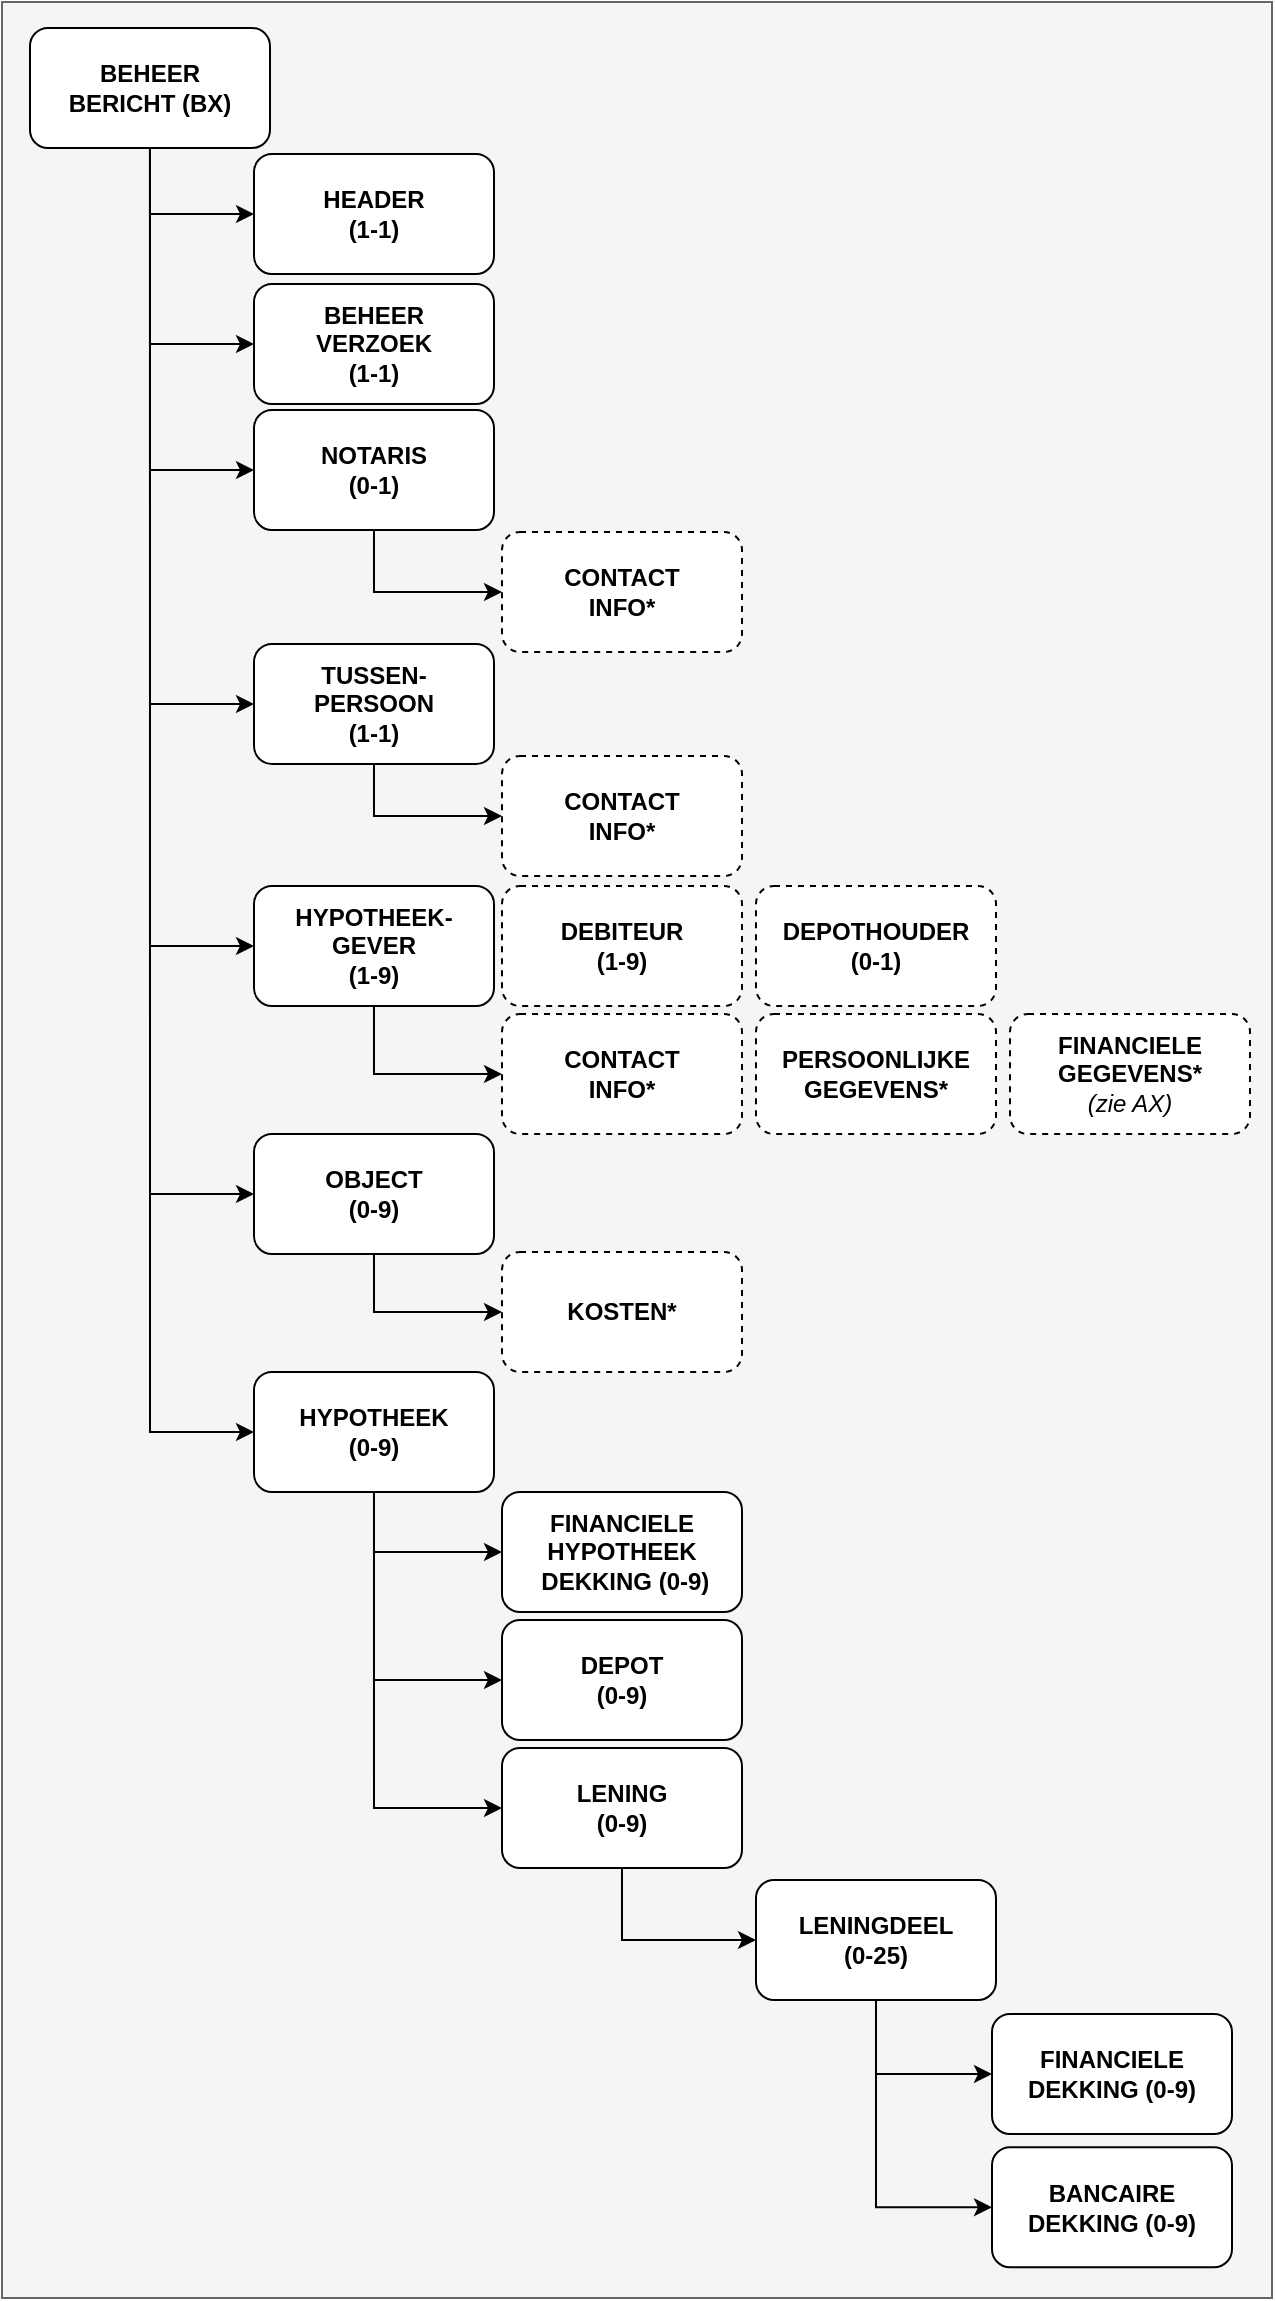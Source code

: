 <mxfile version="13.7.3" type="github" pages="2">
  <diagram id="2k5GwR18x-p9Us8SoRmZ" name="Conceptueel">
    <mxGraphModel dx="3113" dy="-1209" grid="0" gridSize="10" guides="1" tooltips="1" connect="1" arrows="1" fold="1" page="0" pageScale="1" pageWidth="827" pageHeight="1169" math="0" shadow="0">
      <root>
        <mxCell id="2dTIugfBSpXKrui5Yzou-0" />
        <mxCell id="2dTIugfBSpXKrui5Yzou-1" parent="2dTIugfBSpXKrui5Yzou-0" />
        <mxCell id="2dTIugfBSpXKrui5Yzou-3" value="" style="rounded=0;whiteSpace=wrap;html=1;fillColor=#f5f5f5;strokeColor=#666666;fontColor=#333333;labelBackgroundColor=none;" vertex="1" parent="2dTIugfBSpXKrui5Yzou-1">
          <mxGeometry x="-1642" y="2346" width="635" height="1148" as="geometry" />
        </mxCell>
        <mxCell id="2dTIugfBSpXKrui5Yzou-6" style="edgeStyle=orthogonalEdgeStyle;rounded=0;orthogonalLoop=1;jettySize=auto;html=1;exitX=0.5;exitY=1;exitDx=0;exitDy=0;entryX=0;entryY=0.5;entryDx=0;entryDy=0;" edge="1" parent="2dTIugfBSpXKrui5Yzou-1" source="2dTIugfBSpXKrui5Yzou-7" target="2dTIugfBSpXKrui5Yzou-10">
          <mxGeometry relative="1" as="geometry">
            <mxPoint x="-1275.003" y="3315" as="targetPoint" />
          </mxGeometry>
        </mxCell>
        <mxCell id="2dTIugfBSpXKrui5Yzou-7" value="LENING&lt;br&gt;(0-9)" style="rounded=1;whiteSpace=wrap;html=1;fontStyle=1;" vertex="1" parent="2dTIugfBSpXKrui5Yzou-1">
          <mxGeometry x="-1392.003" y="3219" width="120" height="60" as="geometry" />
        </mxCell>
        <mxCell id="2dTIugfBSpXKrui5Yzou-8" style="edgeStyle=orthogonalEdgeStyle;rounded=0;orthogonalLoop=1;jettySize=auto;html=1;exitX=0.5;exitY=1;exitDx=0;exitDy=0;entryX=0;entryY=0.5;entryDx=0;entryDy=0;" edge="1" parent="2dTIugfBSpXKrui5Yzou-1" source="2dTIugfBSpXKrui5Yzou-10" target="2dTIugfBSpXKrui5Yzou-11">
          <mxGeometry relative="1" as="geometry" />
        </mxCell>
        <mxCell id="2dTIugfBSpXKrui5Yzou-9" style="edgeStyle=orthogonalEdgeStyle;rounded=0;orthogonalLoop=1;jettySize=auto;html=1;exitX=0.5;exitY=1;exitDx=0;exitDy=0;entryX=0;entryY=0.5;entryDx=0;entryDy=0;" edge="1" parent="2dTIugfBSpXKrui5Yzou-1" source="2dTIugfBSpXKrui5Yzou-10" target="2dTIugfBSpXKrui5Yzou-12">
          <mxGeometry relative="1" as="geometry" />
        </mxCell>
        <mxCell id="2dTIugfBSpXKrui5Yzou-10" value="LENINGDEEL&lt;br&gt;(0-25)" style="rounded=1;whiteSpace=wrap;html=1;fontStyle=1;" vertex="1" parent="2dTIugfBSpXKrui5Yzou-1">
          <mxGeometry x="-1265.003" y="3285" width="120" height="60" as="geometry" />
        </mxCell>
        <mxCell id="2dTIugfBSpXKrui5Yzou-11" value="FINANCIELE DEKKING (0-9)" style="rounded=1;whiteSpace=wrap;html=1;fontStyle=1;" vertex="1" parent="2dTIugfBSpXKrui5Yzou-1">
          <mxGeometry x="-1147.003" y="3352" width="120" height="60" as="geometry" />
        </mxCell>
        <mxCell id="2dTIugfBSpXKrui5Yzou-12" value="BANCAIRE DEKKING (0-9)" style="rounded=1;whiteSpace=wrap;html=1;fontStyle=1;" vertex="1" parent="2dTIugfBSpXKrui5Yzou-1">
          <mxGeometry x="-1147.003" y="3418.64" width="120" height="60" as="geometry" />
        </mxCell>
        <mxCell id="2dTIugfBSpXKrui5Yzou-66" style="edgeStyle=orthogonalEdgeStyle;rounded=0;orthogonalLoop=1;jettySize=auto;html=1;exitX=0.5;exitY=1;exitDx=0;exitDy=0;entryX=0;entryY=0.5;entryDx=0;entryDy=0;" edge="1" parent="2dTIugfBSpXKrui5Yzou-1" source="2dTIugfBSpXKrui5Yzou-14" target="2dTIugfBSpXKrui5Yzou-65">
          <mxGeometry relative="1" as="geometry" />
        </mxCell>
        <mxCell id="2dTIugfBSpXKrui5Yzou-14" value="HYPOTHEEK-&lt;br&gt;GEVER&lt;br&gt;(1-9)" style="rounded=1;whiteSpace=wrap;html=1;fontStyle=1;" vertex="1" parent="2dTIugfBSpXKrui5Yzou-1">
          <mxGeometry x="-1516.003" y="2788" width="120" height="60" as="geometry" />
        </mxCell>
        <mxCell id="2dTIugfBSpXKrui5Yzou-15" style="edgeStyle=orthogonalEdgeStyle;rounded=0;orthogonalLoop=1;jettySize=auto;html=1;exitX=0.5;exitY=1;exitDx=0;exitDy=0;entryX=0;entryY=0.5;entryDx=0;entryDy=0;" edge="1" parent="2dTIugfBSpXKrui5Yzou-1" source="2dTIugfBSpXKrui5Yzou-22" target="2dTIugfBSpXKrui5Yzou-24">
          <mxGeometry relative="1" as="geometry" />
        </mxCell>
        <mxCell id="2dTIugfBSpXKrui5Yzou-16" style="edgeStyle=orthogonalEdgeStyle;rounded=0;orthogonalLoop=1;jettySize=auto;html=1;exitX=0.5;exitY=1;exitDx=0;exitDy=0;entryX=0;entryY=0.5;entryDx=0;entryDy=0;" edge="1" parent="2dTIugfBSpXKrui5Yzou-1" source="2dTIugfBSpXKrui5Yzou-22" target="2dTIugfBSpXKrui5Yzou-23">
          <mxGeometry relative="1" as="geometry" />
        </mxCell>
        <mxCell id="2dTIugfBSpXKrui5Yzou-17" style="edgeStyle=orthogonalEdgeStyle;rounded=0;orthogonalLoop=1;jettySize=auto;html=1;exitX=0.5;exitY=1;exitDx=0;exitDy=0;entryX=0;entryY=0.5;entryDx=0;entryDy=0;" edge="1" parent="2dTIugfBSpXKrui5Yzou-1" source="2dTIugfBSpXKrui5Yzou-22" target="2dTIugfBSpXKrui5Yzou-26">
          <mxGeometry relative="1" as="geometry" />
        </mxCell>
        <mxCell id="2dTIugfBSpXKrui5Yzou-18" style="edgeStyle=orthogonalEdgeStyle;rounded=0;orthogonalLoop=1;jettySize=auto;html=1;exitX=0.5;exitY=1;exitDx=0;exitDy=0;entryX=0;entryY=0.5;entryDx=0;entryDy=0;" edge="1" parent="2dTIugfBSpXKrui5Yzou-1" source="2dTIugfBSpXKrui5Yzou-22" target="2dTIugfBSpXKrui5Yzou-14">
          <mxGeometry relative="1" as="geometry" />
        </mxCell>
        <mxCell id="2dTIugfBSpXKrui5Yzou-19" style="edgeStyle=orthogonalEdgeStyle;rounded=0;orthogonalLoop=1;jettySize=auto;html=1;exitX=0.5;exitY=1;exitDx=0;exitDy=0;entryX=0;entryY=0.5;entryDx=0;entryDy=0;" edge="1" parent="2dTIugfBSpXKrui5Yzou-1" source="2dTIugfBSpXKrui5Yzou-22" target="2dTIugfBSpXKrui5Yzou-30">
          <mxGeometry relative="1" as="geometry" />
        </mxCell>
        <mxCell id="2dTIugfBSpXKrui5Yzou-20" style="edgeStyle=orthogonalEdgeStyle;rounded=0;orthogonalLoop=1;jettySize=auto;html=1;exitX=0.5;exitY=1;exitDx=0;exitDy=0;entryX=0;entryY=0.5;entryDx=0;entryDy=0;" edge="1" parent="2dTIugfBSpXKrui5Yzou-1" source="2dTIugfBSpXKrui5Yzou-22" target="2dTIugfBSpXKrui5Yzou-33">
          <mxGeometry relative="1" as="geometry" />
        </mxCell>
        <mxCell id="2dTIugfBSpXKrui5Yzou-21" style="edgeStyle=orthogonalEdgeStyle;rounded=0;orthogonalLoop=1;jettySize=auto;html=1;exitX=0.5;exitY=1;exitDx=0;exitDy=0;entryX=0;entryY=0.5;entryDx=0;entryDy=0;" edge="1" parent="2dTIugfBSpXKrui5Yzou-1" source="2dTIugfBSpXKrui5Yzou-22" target="2dTIugfBSpXKrui5Yzou-59">
          <mxGeometry relative="1" as="geometry" />
        </mxCell>
        <mxCell id="2dTIugfBSpXKrui5Yzou-22" value="BEHEER&lt;br&gt;BERICHT (BX)" style="rounded=1;whiteSpace=wrap;html=1;fontStyle=1;" vertex="1" parent="2dTIugfBSpXKrui5Yzou-1">
          <mxGeometry x="-1628.003" y="2359" width="120" height="60" as="geometry" />
        </mxCell>
        <mxCell id="2dTIugfBSpXKrui5Yzou-23" value="BEHEER&lt;br&gt;VERZOEK&lt;br&gt;(1-1)" style="rounded=1;whiteSpace=wrap;html=1;fontStyle=1;" vertex="1" parent="2dTIugfBSpXKrui5Yzou-1">
          <mxGeometry x="-1516.003" y="2487" width="120" height="60" as="geometry" />
        </mxCell>
        <mxCell id="2dTIugfBSpXKrui5Yzou-24" value="HEADER&lt;br&gt;(1-1)" style="rounded=1;whiteSpace=wrap;html=1;fontStyle=1;" vertex="1" parent="2dTIugfBSpXKrui5Yzou-1">
          <mxGeometry x="-1516.003" y="2422" width="120" height="60" as="geometry" />
        </mxCell>
        <mxCell id="2dTIugfBSpXKrui5Yzou-25" style="edgeStyle=orthogonalEdgeStyle;rounded=0;orthogonalLoop=1;jettySize=auto;html=1;exitX=0.5;exitY=1;exitDx=0;exitDy=0;entryX=0;entryY=0.5;entryDx=0;entryDy=0;" edge="1" parent="2dTIugfBSpXKrui5Yzou-1" source="2dTIugfBSpXKrui5Yzou-26" target="2dTIugfBSpXKrui5Yzou-38">
          <mxGeometry relative="1" as="geometry" />
        </mxCell>
        <mxCell id="2dTIugfBSpXKrui5Yzou-26" value="TUSSEN-&lt;br&gt;PERSOON&lt;br&gt;(1-1)" style="rounded=1;whiteSpace=wrap;html=1;fontStyle=1;" vertex="1" parent="2dTIugfBSpXKrui5Yzou-1">
          <mxGeometry x="-1516.003" y="2667" width="120" height="60" as="geometry" />
        </mxCell>
        <mxCell id="2dTIugfBSpXKrui5Yzou-27" style="edgeStyle=orthogonalEdgeStyle;rounded=0;orthogonalLoop=1;jettySize=auto;html=1;exitX=0.5;exitY=1;exitDx=0;exitDy=0;entryX=0;entryY=0.5;entryDx=0;entryDy=0;" edge="1" parent="2dTIugfBSpXKrui5Yzou-1" source="2dTIugfBSpXKrui5Yzou-30" target="2dTIugfBSpXKrui5Yzou-31">
          <mxGeometry relative="1" as="geometry" />
        </mxCell>
        <mxCell id="2dTIugfBSpXKrui5Yzou-28" style="edgeStyle=orthogonalEdgeStyle;rounded=0;orthogonalLoop=1;jettySize=auto;html=1;exitX=0.5;exitY=1;exitDx=0;exitDy=0;entryX=0;entryY=0.5;entryDx=0;entryDy=0;" edge="1" parent="2dTIugfBSpXKrui5Yzou-1" source="2dTIugfBSpXKrui5Yzou-30" target="2dTIugfBSpXKrui5Yzou-7">
          <mxGeometry relative="1" as="geometry" />
        </mxCell>
        <mxCell id="2dTIugfBSpXKrui5Yzou-29" style="edgeStyle=orthogonalEdgeStyle;rounded=0;orthogonalLoop=1;jettySize=auto;html=1;exitX=0.5;exitY=1;exitDx=0;exitDy=0;entryX=0;entryY=0.5;entryDx=0;entryDy=0;" edge="1" parent="2dTIugfBSpXKrui5Yzou-1" source="2dTIugfBSpXKrui5Yzou-30" target="2dTIugfBSpXKrui5Yzou-35">
          <mxGeometry relative="1" as="geometry" />
        </mxCell>
        <mxCell id="2dTIugfBSpXKrui5Yzou-30" value="HYPOTHEEK&lt;br&gt;(0-9)" style="rounded=1;whiteSpace=wrap;html=1;fontStyle=1;" vertex="1" parent="2dTIugfBSpXKrui5Yzou-1">
          <mxGeometry x="-1516.003" y="3031" width="120" height="60" as="geometry" />
        </mxCell>
        <mxCell id="2dTIugfBSpXKrui5Yzou-31" value="FINANCIELE&lt;br&gt;HYPOTHEEK&lt;br&gt;&amp;nbsp;DEKKING (0-9)" style="rounded=1;whiteSpace=wrap;html=1;fontStyle=1;" vertex="1" parent="2dTIugfBSpXKrui5Yzou-1">
          <mxGeometry x="-1392.003" y="3091" width="120" height="60" as="geometry" />
        </mxCell>
        <mxCell id="2dTIugfBSpXKrui5Yzou-32" style="edgeStyle=orthogonalEdgeStyle;rounded=0;orthogonalLoop=1;jettySize=auto;html=1;exitX=0.5;exitY=1;exitDx=0;exitDy=0;entryX=0;entryY=0.5;entryDx=0;entryDy=0;" edge="1" parent="2dTIugfBSpXKrui5Yzou-1" source="2dTIugfBSpXKrui5Yzou-33" target="2dTIugfBSpXKrui5Yzou-36">
          <mxGeometry relative="1" as="geometry" />
        </mxCell>
        <mxCell id="2dTIugfBSpXKrui5Yzou-33" value="OBJECT&lt;br&gt;(0-9)" style="rounded=1;whiteSpace=wrap;html=1;fontStyle=1;" vertex="1" parent="2dTIugfBSpXKrui5Yzou-1">
          <mxGeometry x="-1516.003" y="2912" width="120" height="60" as="geometry" />
        </mxCell>
        <mxCell id="2dTIugfBSpXKrui5Yzou-34" value="PERSOONLIJKE&lt;br&gt;GEGEVENS*" style="rounded=1;whiteSpace=wrap;html=1;fontStyle=1;dashed=1;" vertex="1" parent="2dTIugfBSpXKrui5Yzou-1">
          <mxGeometry x="-1265.003" y="2852" width="120" height="60" as="geometry" />
        </mxCell>
        <mxCell id="2dTIugfBSpXKrui5Yzou-35" value="DEPOT&lt;br&gt;(0-9)" style="rounded=1;whiteSpace=wrap;html=1;fontStyle=1;" vertex="1" parent="2dTIugfBSpXKrui5Yzou-1">
          <mxGeometry x="-1392.003" y="3155" width="120" height="60" as="geometry" />
        </mxCell>
        <mxCell id="2dTIugfBSpXKrui5Yzou-36" value="KOSTEN*" style="rounded=1;whiteSpace=wrap;html=1;fontStyle=1;dashed=1;" vertex="1" parent="2dTIugfBSpXKrui5Yzou-1">
          <mxGeometry x="-1392.003" y="2971" width="120" height="60" as="geometry" />
        </mxCell>
        <mxCell id="2dTIugfBSpXKrui5Yzou-37" value="FINANCIELE&lt;br&gt;GEGEVENS*&lt;br&gt;&lt;span style=&quot;font-weight: normal&quot;&gt;&lt;i&gt;(zie AX)&lt;/i&gt;&lt;/span&gt;" style="rounded=1;whiteSpace=wrap;html=1;fontStyle=1;dashed=1;" vertex="1" parent="2dTIugfBSpXKrui5Yzou-1">
          <mxGeometry x="-1138.003" y="2852" width="120" height="60" as="geometry" />
        </mxCell>
        <mxCell id="2dTIugfBSpXKrui5Yzou-38" value="CONTACT&lt;br&gt;INFO*" style="rounded=1;whiteSpace=wrap;html=1;fontStyle=1;dashed=1;" vertex="1" parent="2dTIugfBSpXKrui5Yzou-1">
          <mxGeometry x="-1392.003" y="2723" width="120" height="60" as="geometry" />
        </mxCell>
        <mxCell id="2dTIugfBSpXKrui5Yzou-58" style="edgeStyle=orthogonalEdgeStyle;rounded=0;orthogonalLoop=1;jettySize=auto;html=1;exitX=0.5;exitY=1;exitDx=0;exitDy=0;entryX=0;entryY=0.5;entryDx=0;entryDy=0;" edge="1" parent="2dTIugfBSpXKrui5Yzou-1" source="2dTIugfBSpXKrui5Yzou-59" target="2dTIugfBSpXKrui5Yzou-60">
          <mxGeometry relative="1" as="geometry" />
        </mxCell>
        <mxCell id="2dTIugfBSpXKrui5Yzou-59" value="NOTARIS&lt;br&gt;(0-1)" style="rounded=1;whiteSpace=wrap;html=1;fontStyle=1;" vertex="1" parent="2dTIugfBSpXKrui5Yzou-1">
          <mxGeometry x="-1516.003" y="2550" width="120" height="60" as="geometry" />
        </mxCell>
        <mxCell id="2dTIugfBSpXKrui5Yzou-60" value="CONTACT&lt;br&gt;INFO*" style="rounded=1;whiteSpace=wrap;html=1;fontStyle=1;dashed=1;" vertex="1" parent="2dTIugfBSpXKrui5Yzou-1">
          <mxGeometry x="-1392.003" y="2611" width="120" height="60" as="geometry" />
        </mxCell>
        <mxCell id="2dTIugfBSpXKrui5Yzou-61" value="DEBITEUR&lt;br&gt;(1-9)" style="rounded=1;whiteSpace=wrap;html=1;fontStyle=1;dashed=1;" vertex="1" parent="2dTIugfBSpXKrui5Yzou-1">
          <mxGeometry x="-1392.003" y="2788" width="120" height="60" as="geometry" />
        </mxCell>
        <mxCell id="2dTIugfBSpXKrui5Yzou-62" value="DEPOTHOUDER&lt;br&gt;(0-1)" style="rounded=1;whiteSpace=wrap;html=1;fontStyle=1;dashed=1;" vertex="1" parent="2dTIugfBSpXKrui5Yzou-1">
          <mxGeometry x="-1265.003" y="2788" width="120" height="60" as="geometry" />
        </mxCell>
        <mxCell id="2dTIugfBSpXKrui5Yzou-65" value="CONTACT&lt;br&gt;INFO*" style="rounded=1;whiteSpace=wrap;html=1;fontStyle=1;dashed=1;" vertex="1" parent="2dTIugfBSpXKrui5Yzou-1">
          <mxGeometry x="-1392.003" y="2852" width="120" height="60" as="geometry" />
        </mxCell>
      </root>
    </mxGraphModel>
  </diagram>
  <diagram id="9AT7JnX1zXT0VslW_CJV" name="Page-1">
    <mxGraphModel dx="10984" dy="3088" grid="0" gridSize="10" guides="1" tooltips="1" connect="1" arrows="1" fold="1" page="0" pageScale="1" pageWidth="827" pageHeight="1169" math="0" shadow="0">
      <root>
        <mxCell id="0" />
        <mxCell id="1" parent="0" />
        <mxCell id="HXOMVxGDbbJaBRu_FrNp-1" style="edgeStyle=orthogonalEdgeStyle;rounded=0;orthogonalLoop=1;jettySize=auto;html=1;exitX=0.5;exitY=1;exitDx=0;exitDy=0;" parent="1" source="HXOMVxGDbbJaBRu_FrNp-32" target="HXOMVxGDbbJaBRu_FrNp-8" edge="1">
          <mxGeometry relative="1" as="geometry" />
        </mxCell>
        <mxCell id="HXOMVxGDbbJaBRu_FrNp-2" style="edgeStyle=orthogonalEdgeStyle;rounded=0;orthogonalLoop=1;jettySize=auto;html=1;exitX=0.5;exitY=1;exitDx=0;exitDy=0;" parent="1" source="HXOMVxGDbbJaBRu_FrNp-32" target="HXOMVxGDbbJaBRu_FrNp-13" edge="1">
          <mxGeometry relative="1" as="geometry" />
        </mxCell>
        <mxCell id="HXOMVxGDbbJaBRu_FrNp-3" style="edgeStyle=orthogonalEdgeStyle;rounded=0;orthogonalLoop=1;jettySize=auto;html=1;exitX=0.5;exitY=1;exitDx=0;exitDy=0;" parent="1" source="HXOMVxGDbbJaBRu_FrNp-32" target="HXOMVxGDbbJaBRu_FrNp-65" edge="1">
          <mxGeometry relative="1" as="geometry" />
        </mxCell>
        <mxCell id="HXOMVxGDbbJaBRu_FrNp-5" style="rounded=0;orthogonalLoop=1;jettySize=auto;html=1;exitX=1;exitY=0.5;exitDx=0;exitDy=0;entryX=0;entryY=0.5;entryDx=0;entryDy=0;fontStyle=1" parent="1" source="HXOMVxGDbbJaBRu_FrNp-8" target="HXOMVxGDbbJaBRu_FrNp-26" edge="1">
          <mxGeometry relative="1" as="geometry">
            <mxPoint x="-6327" y="226" as="sourcePoint" />
          </mxGeometry>
        </mxCell>
        <mxCell id="Bok9iATOm-FQe15UoB1A-16" style="edgeStyle=none;rounded=0;orthogonalLoop=1;jettySize=auto;html=1;exitX=1;exitY=0.5;exitDx=0;exitDy=0;entryX=0;entryY=0.5;entryDx=0;entryDy=0;" edge="1" parent="1" source="HXOMVxGDbbJaBRu_FrNp-13" target="HXOMVxGDbbJaBRu_FrNp-28">
          <mxGeometry relative="1" as="geometry" />
        </mxCell>
        <mxCell id="HXOMVxGDbbJaBRu_FrNp-13" value="Hypotheek" style="swimlane;childLayout=stackLayout;horizontal=1;startSize=30;horizontalStack=0;fillColor=#f5f5f5;rounded=1;fontSize=14;fontStyle=1;strokeWidth=2;resizeParent=0;resizeLast=1;shadow=0;dashed=0;align=center;strokeColor=#666666;fontColor=#333333;" parent="1" vertex="1">
          <mxGeometry x="-6106" y="210" width="160" height="154.25" as="geometry">
            <mxRectangle x="-6106" y="210.0" width="160" height="30" as="alternateBounds" />
          </mxGeometry>
        </mxCell>
        <mxCell id="HXOMVxGDbbJaBRu_FrNp-14" value="HypotheekNr*&#xa;MutatieType* &#xa;Passeerdatum&#xa;Einddatum&#xa;DuurInMaanden&#xa;Bedrag inschrijving&#xa;Hoofdsom&#xa;Proresto bedrag&#xa;" style="align=left;strokeColor=none;fillColor=none;spacingLeft=4;fontSize=12;verticalAlign=top;resizable=0;rotatable=0;part=1;" parent="HXOMVxGDbbJaBRu_FrNp-13" vertex="1">
          <mxGeometry y="30" width="160" height="124.25" as="geometry" />
        </mxCell>
        <mxCell id="HXOMVxGDbbJaBRu_FrNp-15" style="edgeStyle=orthogonalEdgeStyle;rounded=0;orthogonalLoop=1;jettySize=auto;html=1;exitX=0.5;exitY=1;exitDx=0;exitDy=0;" parent="1" source="HXOMVxGDbbJaBRu_FrNp-32" target="HXOMVxGDbbJaBRu_FrNp-35" edge="1">
          <mxGeometry relative="1" as="geometry" />
        </mxCell>
        <mxCell id="HXOMVxGDbbJaBRu_FrNp-28" value="Wijziging" style="swimlane;childLayout=stackLayout;horizontal=1;startSize=30;horizontalStack=0;fillColor=#fff2cc;rounded=1;fontSize=14;fontStyle=2;strokeWidth=2;resizeParent=0;resizeLast=1;shadow=0;dashed=0;align=center;strokeColor=#d6b656;" parent="1" vertex="1">
          <mxGeometry x="-5917" y="210.0" width="160" height="143" as="geometry">
            <mxRectangle x="-5917" y="255" width="164" height="30" as="alternateBounds" />
          </mxGeometry>
        </mxCell>
        <mxCell id="HXOMVxGDbbJaBRu_FrNp-29" value="WijzigingNr*&#xa;HypotheekNr*&#xa;Prioriteit\Volgorde*&#xa;WijzigingsDatum&#xa;MutatieCode*&#xa;Hoofdsom bedrag&#xa;HypotheekgeverNrRef" style="align=left;strokeColor=none;fillColor=none;spacingLeft=4;fontSize=12;verticalAlign=top;resizable=0;rotatable=0;part=1;" parent="HXOMVxGDbbJaBRu_FrNp-28" vertex="1">
          <mxGeometry y="30" width="160" height="113" as="geometry" />
        </mxCell>
        <mxCell id="HXOMVxGDbbJaBRu_FrNp-30" value="Wijziging" style="swimlane;childLayout=stackLayout;horizontal=1;startSize=30;horizontalStack=0;fillColor=#fff2cc;rounded=1;fontSize=14;fontStyle=2;strokeWidth=2;resizeParent=0;resizeLast=1;shadow=0;dashed=0;align=center;strokeColor=#d6b656;" parent="1" vertex="1">
          <mxGeometry x="-5551" y="210.0" width="160" height="128" as="geometry">
            <mxRectangle x="-5551" y="255" width="160" height="30" as="alternateBounds" />
          </mxGeometry>
        </mxCell>
        <mxCell id="HXOMVxGDbbJaBRu_FrNp-31" value="WijzigingNr*&#xa;HypotheekgeverNr*&#xa;Prioriteit\Volgorde*&#xa;WijzigingsDatum*&#xa;MutatieCode*&#xa;RekeningNr" style="align=left;strokeColor=none;fillColor=none;spacingLeft=4;fontSize=12;verticalAlign=top;resizable=0;rotatable=0;part=1;labelBackgroundColor=#ffffff;" parent="HXOMVxGDbbJaBRu_FrNp-30" vertex="1">
          <mxGeometry y="30" width="160" height="98" as="geometry" />
        </mxCell>
        <mxCell id="HXOMVxGDbbJaBRu_FrNp-32" value="BeheerVerzoek" style="swimlane;childLayout=stackLayout;horizontal=1;startSize=30;horizontalStack=0;fillColor=#f5f5f5;rounded=1;fontSize=14;fontStyle=1;strokeWidth=2;resizeParent=0;resizeLast=1;shadow=0;dashed=0;align=center;strokeColor=#666666;fontColor=#333333;" parent="1" vertex="1">
          <mxGeometry x="-6107" y="1" width="162" height="126" as="geometry">
            <mxRectangle x="-6107" y="49" width="160" height="30" as="alternateBounds" />
          </mxGeometry>
        </mxCell>
        <mxCell id="HXOMVxGDbbJaBRu_FrNp-33" value="AanvraagVolgNr*&#xa;AanvraagVersieNr*&#xa;MutatieCode*&#xa;IngangsDatum*&#xa;ReferentieDatum*&#xa;[HypotheekNrsRef]*" style="align=left;strokeColor=none;fillColor=none;spacingLeft=4;fontSize=12;verticalAlign=top;resizable=0;rotatable=0;part=1;" parent="HXOMVxGDbbJaBRu_FrNp-32" vertex="1">
          <mxGeometry y="30" width="162" height="96" as="geometry" />
        </mxCell>
        <mxCell id="HXOMVxGDbbJaBRu_FrNp-44" style="edgeStyle=orthogonalEdgeStyle;rounded=0;orthogonalLoop=1;jettySize=auto;html=1;exitX=0.5;exitY=1;exitDx=0;exitDy=0;entryX=0.5;entryY=0;entryDx=0;entryDy=0;" parent="1" source="HXOMVxGDbbJaBRu_FrNp-55" target="HXOMVxGDbbJaBRu_FrNp-72" edge="1">
          <mxGeometry relative="1" as="geometry">
            <Array as="points">
              <mxPoint x="-6026" y="880" />
              <mxPoint x="-6216" y="880" />
            </Array>
          </mxGeometry>
        </mxCell>
        <mxCell id="HXOMVxGDbbJaBRu_FrNp-45" style="edgeStyle=orthogonalEdgeStyle;rounded=0;orthogonalLoop=1;jettySize=auto;html=1;exitX=0.5;exitY=1;exitDx=0;exitDy=0;entryX=0.5;entryY=0;entryDx=0;entryDy=0;" parent="1" source="HXOMVxGDbbJaBRu_FrNp-55" target="HXOMVxGDbbJaBRu_FrNp-68" edge="1">
          <mxGeometry relative="1" as="geometry">
            <Array as="points">
              <mxPoint x="-6026" y="880" />
              <mxPoint x="-5837" y="880" />
            </Array>
          </mxGeometry>
        </mxCell>
        <mxCell id="HXOMVxGDbbJaBRu_FrNp-46" style="edgeStyle=orthogonalEdgeStyle;rounded=0;orthogonalLoop=1;jettySize=auto;html=1;exitX=0.5;exitY=1;exitDx=0;exitDy=0;entryX=0.5;entryY=0;entryDx=0;entryDy=0;" parent="1" edge="1">
          <mxGeometry relative="1" as="geometry">
            <mxPoint x="-6026" y="717" as="sourcePoint" />
            <mxPoint x="-6026" y="689" as="targetPoint" />
          </mxGeometry>
        </mxCell>
        <mxCell id="Bok9iATOm-FQe15UoB1A-19" style="edgeStyle=none;rounded=0;orthogonalLoop=1;jettySize=auto;html=1;exitX=1;exitY=0.5;exitDx=0;exitDy=0;entryX=0;entryY=0.5;entryDx=0;entryDy=0;" edge="1" parent="1" source="HXOMVxGDbbJaBRu_FrNp-48" target="HXOMVxGDbbJaBRu_FrNp-61">
          <mxGeometry relative="1" as="geometry" />
        </mxCell>
        <mxCell id="Bok9iATOm-FQe15UoB1A-20" style="edgeStyle=none;rounded=0;orthogonalLoop=1;jettySize=auto;html=1;exitX=0;exitY=0.5;exitDx=0;exitDy=0;entryX=1;entryY=0.5;entryDx=0;entryDy=0;" edge="1" parent="1" source="HXOMVxGDbbJaBRu_FrNp-48" target="Bok9iATOm-FQe15UoB1A-8">
          <mxGeometry relative="1" as="geometry" />
        </mxCell>
        <mxCell id="HXOMVxGDbbJaBRu_FrNp-48" value="Lening" style="swimlane;childLayout=stackLayout;horizontal=1;startSize=30;horizontalStack=0;fillColor=#f5f5f5;rounded=1;fontSize=14;fontStyle=1;strokeWidth=2;resizeParent=0;resizeLast=1;shadow=0;dashed=0;align=center;strokeColor=#666666;fontColor=#333333;" parent="1" vertex="1">
          <mxGeometry x="-6106" y="453" width="160" height="184" as="geometry">
            <mxRectangle x="-6106" y="397" width="160" height="30" as="alternateBounds" />
          </mxGeometry>
        </mxCell>
        <mxCell id="HXOMVxGDbbJaBRu_FrNp-49" value="LeningNr*&#xa;MutatieType*&#xa;ProductCode&#xa;Ingangsdatum&#xa;Einddatum&#xa;DuurInMaanden&#xa;Hoofdsom&#xa;Proresto bedrag&#xa;Bedrag box 3&#xa;NHG" style="align=left;strokeColor=none;fillColor=none;spacingLeft=4;fontSize=12;verticalAlign=top;resizable=0;rotatable=0;part=1;" parent="HXOMVxGDbbJaBRu_FrNp-48" vertex="1">
          <mxGeometry y="30" width="160" height="154" as="geometry" />
        </mxCell>
        <mxCell id="Bok9iATOm-FQe15UoB1A-25" style="edgeStyle=none;rounded=0;orthogonalLoop=1;jettySize=auto;html=1;exitX=0;exitY=0.5;exitDx=0;exitDy=0;entryX=1;entryY=0.5;entryDx=0;entryDy=0;" edge="1" parent="1" source="HXOMVxGDbbJaBRu_FrNp-50" target="HXOMVxGDbbJaBRu_FrNp-63">
          <mxGeometry relative="1" as="geometry" />
        </mxCell>
        <mxCell id="HXOMVxGDbbJaBRu_FrNp-50" value="Hypotheek Dekking" style="swimlane;childLayout=stackLayout;horizontal=1;startSize=30;horizontalStack=0;fillColor=#f5f5f5;rounded=1;fontSize=14;fontStyle=1;strokeWidth=2;resizeParent=0;resizeLast=1;shadow=0;dashed=0;align=center;strokeColor=#666666;fontColor=#333333;" parent="1" vertex="1">
          <mxGeometry x="-6490" y="453" width="160" height="154.25" as="geometry">
            <mxRectangle x="-6490" y="397" width="160" height="30" as="alternateBounds" />
          </mxGeometry>
        </mxCell>
        <mxCell id="HXOMVxGDbbJaBRu_FrNp-51" value="DekkingNr*&#xa;Mutatietype*&#xa;Polisnr*&#xa;Dekking Code&#xa;Dekking Type&#xa;ProductNaam&#xa;Maatschappij" style="align=left;strokeColor=none;fillColor=none;spacingLeft=4;fontSize=12;verticalAlign=top;resizable=0;rotatable=0;part=1;" parent="HXOMVxGDbbJaBRu_FrNp-50" vertex="1">
          <mxGeometry y="30" width="160" height="124.25" as="geometry" />
        </mxCell>
        <mxCell id="Bok9iATOm-FQe15UoB1A-18" style="edgeStyle=none;rounded=0;orthogonalLoop=1;jettySize=auto;html=1;exitX=1;exitY=0.5;exitDx=0;exitDy=0;entryX=0;entryY=0.5;entryDx=0;entryDy=0;" edge="1" parent="1" source="HXOMVxGDbbJaBRu_FrNp-52" target="HXOMVxGDbbJaBRu_FrNp-59">
          <mxGeometry relative="1" as="geometry" />
        </mxCell>
        <mxCell id="HXOMVxGDbbJaBRu_FrNp-52" value="Depot" style="swimlane;childLayout=stackLayout;horizontal=1;startSize=30;horizontalStack=0;fillColor=#f5f5f5;rounded=1;fontSize=14;fontStyle=1;strokeWidth=2;resizeParent=0;resizeLast=1;shadow=0;dashed=0;align=center;strokeColor=#666666;fontColor=#333333;" parent="1" vertex="1">
          <mxGeometry x="-5735" y="453" width="160" height="154.25" as="geometry">
            <mxRectangle x="-5730.996" y="397" width="160" height="30" as="alternateBounds" />
          </mxGeometry>
        </mxCell>
        <mxCell id="HXOMVxGDbbJaBRu_FrNp-53" value="DepotNr*&#xa;MutatieType*&#xa;DepotType&#xa;Ingangsdatum&#xa;Einddatum&#xa;RentePercentage&#xa;Hoofdsom bedrag&#xa;Proresto bedrag" style="align=left;strokeColor=none;fillColor=none;spacingLeft=4;fontSize=12;verticalAlign=top;resizable=0;rotatable=0;part=1;" parent="HXOMVxGDbbJaBRu_FrNp-52" vertex="1">
          <mxGeometry y="30" width="160" height="124.25" as="geometry" />
        </mxCell>
        <mxCell id="HXOMVxGDbbJaBRu_FrNp-54" style="edgeStyle=orthogonalEdgeStyle;rounded=0;orthogonalLoop=1;jettySize=auto;html=1;exitX=0.5;exitY=1;exitDx=0;exitDy=0;" parent="1" source="HXOMVxGDbbJaBRu_FrNp-55" target="HXOMVxGDbbJaBRu_FrNp-37" edge="1">
          <mxGeometry relative="1" as="geometry" />
        </mxCell>
        <mxCell id="Bok9iATOm-FQe15UoB1A-21" style="edgeStyle=none;rounded=0;orthogonalLoop=1;jettySize=auto;html=1;exitX=0;exitY=0.5;exitDx=0;exitDy=0;entryX=1;entryY=0.5;entryDx=0;entryDy=0;" edge="1" parent="1" source="HXOMVxGDbbJaBRu_FrNp-55" target="Bok9iATOm-FQe15UoB1A-12">
          <mxGeometry relative="1" as="geometry" />
        </mxCell>
        <mxCell id="Bok9iATOm-FQe15UoB1A-22" style="edgeStyle=none;rounded=0;orthogonalLoop=1;jettySize=auto;html=1;exitX=1;exitY=0.5;exitDx=0;exitDy=0;entryX=0;entryY=0.5;entryDx=0;entryDy=0;" edge="1" parent="1" source="HXOMVxGDbbJaBRu_FrNp-55" target="Bok9iATOm-FQe15UoB1A-6">
          <mxGeometry relative="1" as="geometry" />
        </mxCell>
        <mxCell id="HXOMVxGDbbJaBRu_FrNp-55" value="Leningdeel" style="swimlane;childLayout=stackLayout;horizontal=1;startSize=30;horizontalStack=0;fillColor=#f5f5f5;rounded=1;fontSize=14;fontStyle=1;strokeWidth=2;resizeParent=0;resizeLast=1;shadow=0;dashed=0;align=center;strokeColor=#666666;fontColor=#333333;" parent="1" vertex="1">
          <mxGeometry x="-6106" y="672.0" width="160" height="193.13" as="geometry">
            <mxRectangle x="-6106" y="586.87" width="160" height="30" as="alternateBounds" />
          </mxGeometry>
        </mxCell>
        <mxCell id="HXOMVxGDbbJaBRu_FrNp-56" value="LeningDeelNr*&#xa;MutatieType*&#xa;AflosVorm&#xa;ProductCode&#xa;Ingangsdatum&#xa;Einddatum&#xa;DuurInMaanden&#xa;Hoofdsom&#xa;Proresto bedrag&#xa;Bedrag box 3&#xa;NHG" style="align=left;strokeColor=none;fillColor=none;spacingLeft=4;fontSize=12;verticalAlign=top;resizable=0;rotatable=0;part=1;" parent="HXOMVxGDbbJaBRu_FrNp-55" vertex="1">
          <mxGeometry y="30" width="160" height="163.13" as="geometry" />
        </mxCell>
        <mxCell id="Bok9iATOm-FQe15UoB1A-71" style="edgeStyle=none;rounded=0;orthogonalLoop=1;jettySize=auto;html=1;exitX=1;exitY=0.5;exitDx=0;exitDy=0;entryX=0;entryY=0.5;entryDx=0;entryDy=0;" edge="1" parent="1" source="HXOMVxGDbbJaBRu_FrNp-59" target="Bok9iATOm-FQe15UoB1A-46">
          <mxGeometry relative="1" as="geometry" />
        </mxCell>
        <mxCell id="HXOMVxGDbbJaBRu_FrNp-59" value="Wijziging" style="swimlane;childLayout=stackLayout;horizontal=1;startSize=30;horizontalStack=0;fillColor=#fff2cc;rounded=1;fontSize=14;fontStyle=2;strokeWidth=2;resizeParent=0;resizeLast=1;shadow=0;dashed=0;align=center;strokeColor=#d6b656;" parent="1" vertex="1">
          <mxGeometry x="-5551" y="453" width="160" height="138" as="geometry">
            <mxRectangle x="-5555" y="443" width="160" height="30" as="alternateBounds" />
          </mxGeometry>
        </mxCell>
        <mxCell id="HXOMVxGDbbJaBRu_FrNp-60" value="WijzigingNr*&#xa;DepotNr*&#xa;MutatieCode*&#xa;Bedrag&#xa;Kenmerk&#xa;RekeningNr&#xa;LeningdeelNrRef" style="align=left;strokeColor=none;fillColor=none;spacingLeft=4;fontSize=12;verticalAlign=top;resizable=0;rotatable=0;part=1;" parent="HXOMVxGDbbJaBRu_FrNp-59" vertex="1">
          <mxGeometry y="30" width="160" height="108" as="geometry" />
        </mxCell>
        <mxCell id="Bok9iATOm-FQe15UoB1A-70" style="edgeStyle=none;rounded=0;orthogonalLoop=1;jettySize=auto;html=1;exitX=1;exitY=0.5;exitDx=0;exitDy=0;entryX=0;entryY=0.5;entryDx=0;entryDy=0;" edge="1" parent="1" source="HXOMVxGDbbJaBRu_FrNp-61" target="Bok9iATOm-FQe15UoB1A-48">
          <mxGeometry relative="1" as="geometry" />
        </mxCell>
        <mxCell id="HXOMVxGDbbJaBRu_FrNp-61" value="Wijziging" style="swimlane;childLayout=stackLayout;horizontal=1;startSize=30;horizontalStack=0;fillColor=#fff2cc;rounded=1;fontSize=14;fontStyle=2;strokeWidth=2;resizeParent=0;resizeLast=1;shadow=0;dashed=0;align=center;strokeColor=#d6b656;" parent="1" vertex="1">
          <mxGeometry x="-5917" y="453" width="160" height="171" as="geometry">
            <mxRectangle x="-5917" y="443" width="160" height="30" as="alternateBounds" />
          </mxGeometry>
        </mxCell>
        <mxCell id="HXOMVxGDbbJaBRu_FrNp-62" value="WijzigingNr*&#xa;LeningNr*&#xa;Prioriteit\Volgorde*&#xa;WijzigingsDatum*&#xa;MutatieCode*&#xa;Proresto bedrag&#xa;Hoofdsom bedrag&#xa;Bedrag aflossing&#xa;Aantal leningdelen" style="align=left;strokeColor=none;fillColor=none;spacingLeft=4;fontSize=12;verticalAlign=top;resizable=0;rotatable=0;part=1;" parent="HXOMVxGDbbJaBRu_FrNp-61" vertex="1">
          <mxGeometry y="30" width="160" height="141" as="geometry" />
        </mxCell>
        <mxCell id="Bok9iATOm-FQe15UoB1A-17" style="edgeStyle=none;rounded=0;orthogonalLoop=1;jettySize=auto;html=1;exitX=1;exitY=0.5;exitDx=0;exitDy=0;entryX=0;entryY=0.5;entryDx=0;entryDy=0;" edge="1" parent="1" source="HXOMVxGDbbJaBRu_FrNp-65" target="HXOMVxGDbbJaBRu_FrNp-30">
          <mxGeometry relative="1" as="geometry" />
        </mxCell>
        <mxCell id="HXOMVxGDbbJaBRu_FrNp-65" value="Hypotheekgever" style="swimlane;childLayout=stackLayout;horizontal=1;startSize=30;horizontalStack=0;rounded=1;fontSize=14;fontStyle=1;strokeWidth=2;resizeParent=0;resizeLast=1;shadow=0;dashed=0;align=center;strokeColor=#666666;fontColor=#333333;labelBackgroundColor=none;fillColor=#f5f5f5;" parent="1" vertex="1">
          <mxGeometry x="-5735" y="210.0" width="160" height="183.75" as="geometry">
            <mxRectangle x="-5730.996" y="210.0" width="160" height="30" as="alternateBounds" />
          </mxGeometry>
        </mxCell>
        <mxCell id="HXOMVxGDbbJaBRu_FrNp-66" value="HypotheekGeverNr*&#xa;MutatieType*&#xa;Voorletters&#xa;Voornaam&#xa;Tussenvoegsels&#xa;Achternaam&#xa;Telefoonnr&#xa;Mobiele nr&#xa;E-mailadres&#xa;Identificatie" style="align=left;strokeColor=none;fillColor=none;spacingLeft=4;fontSize=12;verticalAlign=top;resizable=0;rotatable=0;part=1;labelBackgroundColor=#ffffff;" parent="HXOMVxGDbbJaBRu_FrNp-65" vertex="1">
          <mxGeometry y="30" width="160" height="153.75" as="geometry" />
        </mxCell>
        <mxCell id="HXOMVxGDbbJaBRu_FrNp-26" value="Wijziging" style="swimlane;childLayout=stackLayout;horizontal=1;startSize=30;horizontalStack=0;fillColor=#fff2cc;rounded=1;fontSize=14;fontStyle=2;strokeWidth=2;resizeParent=0;resizeLast=1;shadow=0;dashed=0;align=center;strokeColor=#d6b656;labelBackgroundColor=none;" parent="1" vertex="1">
          <mxGeometry x="-6300" y="210.0" width="160" height="116" as="geometry">
            <mxRectangle x="-6300" y="255" width="160" height="30" as="alternateBounds" />
          </mxGeometry>
        </mxCell>
        <mxCell id="HXOMVxGDbbJaBRu_FrNp-27" value="WijzigingsNr*&#xa;ObjectNr*&#xa;MutatieCode*&#xa;RegistratieNrNWWI" style="align=left;strokeColor=none;fillColor=none;spacingLeft=4;fontSize=12;verticalAlign=top;resizable=0;rotatable=0;part=1;labelBackgroundColor=#ffffff;fontStyle=0" parent="HXOMVxGDbbJaBRu_FrNp-26" vertex="1">
          <mxGeometry y="30" width="160" height="86" as="geometry" />
        </mxCell>
        <mxCell id="Bok9iATOm-FQe15UoB1A-24" style="edgeStyle=none;rounded=0;orthogonalLoop=1;jettySize=auto;html=1;exitX=1;exitY=0.5;exitDx=0;exitDy=0;entryX=0;entryY=0.5;entryDx=0;entryDy=0;" edge="1" parent="1" source="HXOMVxGDbbJaBRu_FrNp-68" target="HXOMVxGDbbJaBRu_FrNp-71">
          <mxGeometry relative="1" as="geometry" />
        </mxCell>
        <mxCell id="HXOMVxGDbbJaBRu_FrNp-68" value="Bancaire Dekking" style="swimlane;childLayout=stackLayout;horizontal=1;startSize=30;horizontalStack=0;fillColor=#f5f5f5;rounded=1;fontSize=14;fontStyle=1;strokeWidth=2;resizeParent=0;resizeLast=1;shadow=0;dashed=0;align=center;strokeColor=#666666;fontColor=#333333;" parent="1" vertex="1">
          <mxGeometry x="-5917" y="938.0" width="160" height="157" as="geometry">
            <mxRectangle x="-5917" y="822.0" width="160" height="30" as="alternateBounds" />
          </mxGeometry>
        </mxCell>
        <mxCell id="HXOMVxGDbbJaBRu_FrNp-69" value="Dekkingnr*&#xa;MutatieType*&#xa;ContractNr*&#xa;Dekking Soort  &#xa;Dekking Code&#xa;Dekking Type&#xa;ProductNaam&#xa;Maatschappij" style="align=left;strokeColor=none;fillColor=none;spacingLeft=4;fontSize=12;verticalAlign=top;resizable=0;rotatable=0;part=1;" parent="HXOMVxGDbbJaBRu_FrNp-68" vertex="1">
          <mxGeometry y="30" width="160" height="127" as="geometry" />
        </mxCell>
        <mxCell id="Bok9iATOm-FQe15UoB1A-67" style="rounded=0;orthogonalLoop=1;jettySize=auto;html=1;exitX=1;exitY=0.5;exitDx=0;exitDy=0;entryX=0;entryY=0.5;entryDx=0;entryDy=0;" edge="1" parent="1" source="HXOMVxGDbbJaBRu_FrNp-70" target="Bok9iATOm-FQe15UoB1A-54">
          <mxGeometry relative="1" as="geometry" />
        </mxCell>
        <mxCell id="HXOMVxGDbbJaBRu_FrNp-70" value="Wijziging" style="swimlane;childLayout=stackLayout;horizontal=1;startSize=30;horizontalStack=0;fillColor=#fff2cc;rounded=1;fontSize=14;fontStyle=2;strokeWidth=2;resizeParent=0;resizeLast=1;shadow=0;dashed=0;align=center;strokeColor=#d6b656;" parent="1" vertex="1">
          <mxGeometry x="-5735" y="938.0" width="160" height="120" as="geometry">
            <mxRectangle x="-5735" y="865" width="160" height="30" as="alternateBounds" />
          </mxGeometry>
        </mxCell>
        <mxCell id="HXOMVxGDbbJaBRu_FrNp-71" value="WijzigingNr*&#xa;DekkingNr*&#xa;Prioriteit\Volgorde*&#xa;MutatieCode*&#xa;Afkoopwaarde" style="align=left;strokeColor=none;fillColor=none;spacingLeft=4;fontSize=12;verticalAlign=top;resizable=0;rotatable=0;part=1;" parent="HXOMVxGDbbJaBRu_FrNp-70" vertex="1">
          <mxGeometry y="30" width="160" height="90" as="geometry" />
        </mxCell>
        <mxCell id="Bok9iATOm-FQe15UoB1A-23" style="edgeStyle=none;rounded=0;orthogonalLoop=1;jettySize=auto;html=1;exitX=0;exitY=0.5;exitDx=0;exitDy=0;entryX=1;entryY=0.5;entryDx=0;entryDy=0;" edge="1" parent="1" source="HXOMVxGDbbJaBRu_FrNp-72" target="HXOMVxGDbbJaBRu_FrNp-74">
          <mxGeometry relative="1" as="geometry" />
        </mxCell>
        <mxCell id="HXOMVxGDbbJaBRu_FrNp-72" value="Financiele Dekking" style="swimlane;childLayout=stackLayout;horizontal=1;startSize=30;horizontalStack=0;fillColor=#f5f5f5;rounded=1;fontSize=14;fontStyle=1;strokeWidth=2;resizeParent=0;resizeLast=1;shadow=0;dashed=0;align=center;strokeColor=#666666;fontColor=#333333;" parent="1" vertex="1">
          <mxGeometry x="-6296" y="938.0" width="160" height="155" as="geometry">
            <mxRectangle x="-6296" y="822.0" width="160" height="30" as="alternateBounds" />
          </mxGeometry>
        </mxCell>
        <mxCell id="HXOMVxGDbbJaBRu_FrNp-73" value="Dekkingnr*&#xa;MutatieType*&#xa;PolisNr*&#xa;Dekking Soort&#xa;Dekking Code&#xa;Dekking Type&#xa;ProductNaam&#xa;Maatschappij" style="align=left;strokeColor=none;fillColor=none;spacingLeft=4;fontSize=12;verticalAlign=top;resizable=0;rotatable=0;part=1;" parent="HXOMVxGDbbJaBRu_FrNp-72" vertex="1">
          <mxGeometry y="30" width="160" height="125" as="geometry" />
        </mxCell>
        <mxCell id="Bok9iATOm-FQe15UoB1A-68" style="edgeStyle=none;rounded=0;orthogonalLoop=1;jettySize=auto;html=1;exitX=0;exitY=0.5;exitDx=0;exitDy=0;entryX=1;entryY=0.5;entryDx=0;entryDy=0;" edge="1" parent="1" source="HXOMVxGDbbJaBRu_FrNp-74" target="Bok9iATOm-FQe15UoB1A-52">
          <mxGeometry relative="1" as="geometry" />
        </mxCell>
        <mxCell id="HXOMVxGDbbJaBRu_FrNp-74" value="Wijziging" style="swimlane;childLayout=stackLayout;horizontal=1;startSize=30;horizontalStack=0;fillColor=#fff2cc;rounded=1;fontSize=14;fontStyle=2;strokeWidth=2;resizeParent=0;resizeLast=1;shadow=0;dashed=0;align=center;strokeColor=#d6b656;" parent="1" vertex="1">
          <mxGeometry x="-6490" y="938.0" width="160" height="120" as="geometry">
            <mxRectangle x="-6490" y="865" width="160" height="30" as="alternateBounds" />
          </mxGeometry>
        </mxCell>
        <mxCell id="HXOMVxGDbbJaBRu_FrNp-75" value="WijzigingNr*&#xa;DekkingNr*&#xa;Prioriteit\Volgorde*&#xa;MutatieCode*&#xa;Afkoopwaarde" style="align=left;strokeColor=none;fillColor=none;spacingLeft=4;fontSize=12;verticalAlign=top;resizable=0;rotatable=0;part=1;" parent="HXOMVxGDbbJaBRu_FrNp-74" vertex="1">
          <mxGeometry y="30" width="160" height="90" as="geometry" />
        </mxCell>
        <mxCell id="HXOMVxGDbbJaBRu_FrNp-37" value="Wijziging" style="swimlane;childLayout=stackLayout;horizontal=1;startSize=30;horizontalStack=0;fillColor=#fff2cc;rounded=1;fontSize=14;fontStyle=2;strokeWidth=2;resizeParent=0;resizeLast=1;shadow=0;dashed=0;align=center;strokeColor=#d6b656;" parent="1" vertex="1">
          <mxGeometry x="-6106" y="938.0" width="160" height="281.5" as="geometry">
            <mxRectangle x="-6106" y="851.0" width="160" height="30" as="alternateBounds" />
          </mxGeometry>
        </mxCell>
        <mxCell id="HXOMVxGDbbJaBRu_FrNp-38" value="WijzigingNr*&#xa;LeningdeelNr*&#xa;Prioriteit\Volgorde*&#xa;MutatieCode*&#xa;AflosVorm&#xa;ProductCode&#xa;Hoofdsom bedrag&#xa;Proresto bedrag&#xa;Bedrag box 3&#xa;Einddatum looptijd&#xa;Duur in maanden&#xa;Bedrag aflossing&#xa;Betaalwijze aflossing&#xa;Betaalkenmerk&#xa;LeningdeelNrRef&#xa;DekkingNrRef&#xa;DepotNrRef" style="align=left;strokeColor=none;fillColor=none;spacingLeft=4;fontSize=12;verticalAlign=top;resizable=0;rotatable=0;part=1;" parent="HXOMVxGDbbJaBRu_FrNp-37" vertex="1">
          <mxGeometry y="30" width="160" height="251.5" as="geometry" />
        </mxCell>
        <mxCell id="Bok9iATOm-FQe15UoB1A-56" style="edgeStyle=none;rounded=0;orthogonalLoop=1;jettySize=auto;html=1;exitX=0;exitY=0.5;exitDx=0;exitDy=0;entryX=1;entryY=0.5;entryDx=0;entryDy=0;" edge="1" parent="1" source="HXOMVxGDbbJaBRu_FrNp-63" target="Bok9iATOm-FQe15UoB1A-36">
          <mxGeometry relative="1" as="geometry" />
        </mxCell>
        <mxCell id="HXOMVxGDbbJaBRu_FrNp-63" value="Wijziging" style="swimlane;childLayout=stackLayout;horizontal=1;startSize=30;horizontalStack=0;fillColor=#fff2cc;rounded=1;fontSize=14;fontStyle=2;strokeWidth=2;resizeParent=0;resizeLast=1;shadow=0;dashed=0;align=center;strokeColor=#d6b656;" parent="1" vertex="1">
          <mxGeometry x="-6687" y="453" width="160" height="152" as="geometry">
            <mxRectangle x="-6687" y="397" width="160" height="30" as="alternateBounds" />
          </mxGeometry>
        </mxCell>
        <mxCell id="HXOMVxGDbbJaBRu_FrNp-64" value="WijzigingsNr*&#xa;DekkingNr*&#xa;Prioriteit\Volgorde*&#xa;WijzigingsDatum*&#xa;MutatieCode*&#xa;VerzekerdePersonen&#xa;VerzekerdeSom&#xa;Afkoopwaarde" style="align=left;strokeColor=none;fillColor=none;spacingLeft=4;fontSize=12;verticalAlign=top;resizable=0;rotatable=0;part=1;" parent="HXOMVxGDbbJaBRu_FrNp-63" vertex="1">
          <mxGeometry y="30" width="160" height="122" as="geometry" />
        </mxCell>
        <mxCell id="Bok9iATOm-FQe15UoB1A-8" value="IncassoAfspraak" style="swimlane;childLayout=stackLayout;horizontal=1;startSize=30;horizontalStack=0;fillColor=#f5f5f5;rounded=1;fontSize=14;fontStyle=1;strokeWidth=2;resizeParent=0;resizeLast=1;shadow=0;dashed=0;align=center;strokeColor=#666666;fontColor=#333333;" vertex="1" parent="1">
          <mxGeometry x="-6296" y="453" width="160" height="93" as="geometry">
            <mxRectangle x="-6296" y="443" width="160" height="30" as="alternateBounds" />
          </mxGeometry>
        </mxCell>
        <mxCell id="Bok9iATOm-FQe15UoB1A-9" value="Termijn&#xa;BetaalWijze&#xa;Bedrag&#xa;" style="align=left;strokeColor=none;fillColor=none;spacingLeft=4;fontSize=12;verticalAlign=top;resizable=0;rotatable=0;part=1;" vertex="1" parent="Bok9iATOm-FQe15UoB1A-8">
          <mxGeometry y="30" width="160" height="63" as="geometry" />
        </mxCell>
        <mxCell id="Bok9iATOm-FQe15UoB1A-12" value="TariefKlasse" style="swimlane;childLayout=stackLayout;horizontal=1;startSize=30;horizontalStack=0;fillColor=#f5f5f5;rounded=1;fontSize=14;fontStyle=1;strokeWidth=2;resizeParent=0;resizeLast=1;shadow=0;dashed=0;align=center;strokeColor=#666666;fontColor=#333333;" vertex="1" parent="1">
          <mxGeometry x="-6296" y="672.0" width="160" height="93" as="geometry">
            <mxRectangle x="-6296" y="623" width="160" height="30" as="alternateBounds" />
          </mxGeometry>
        </mxCell>
        <mxCell id="Bok9iATOm-FQe15UoB1A-13" value="Garantie&#xa;BovengrensPercentage&#xa;OndergrensPercentage" style="align=left;strokeColor=none;fillColor=none;spacingLeft=4;fontSize=12;verticalAlign=top;resizable=0;rotatable=0;part=1;" vertex="1" parent="Bok9iATOm-FQe15UoB1A-12">
          <mxGeometry y="30" width="160" height="63" as="geometry" />
        </mxCell>
        <mxCell id="Bok9iATOm-FQe15UoB1A-6" value="RenteAfspraak" style="swimlane;childLayout=stackLayout;horizontal=1;startSize=30;horizontalStack=0;fillColor=#f5f5f5;rounded=1;fontSize=14;fontStyle=1;strokeWidth=2;resizeParent=0;resizeLast=1;shadow=0;dashed=0;align=center;strokeColor=#666666;fontColor=#333333;" vertex="1" parent="1">
          <mxGeometry x="-5917" y="672.0" width="160" height="108" as="geometry">
            <mxRectangle x="-5917" y="623" width="160" height="30" as="alternateBounds" />
          </mxGeometry>
        </mxCell>
        <mxCell id="Bok9iATOm-FQe15UoB1A-7" value="RentePercentage&#xa;RenteType&#xa;IngangsdatumRenteVastPeriode&#xa;EindatumRenteVastPeriode&#xa;DuurInMaanden" style="align=left;strokeColor=none;fillColor=none;spacingLeft=4;fontSize=12;verticalAlign=top;resizable=0;rotatable=0;part=1;" vertex="1" parent="Bok9iATOm-FQe15UoB1A-6">
          <mxGeometry y="30" width="160" height="78" as="geometry" />
        </mxCell>
        <mxCell id="HXOMVxGDbbJaBRu_FrNp-8" value="Object" style="swimlane;childLayout=stackLayout;horizontal=1;startSize=30;horizontalStack=0;fillColor=#f5f5f5;rounded=1;fontSize=14;fontStyle=1;strokeWidth=2;resizeParent=0;resizeLast=1;shadow=0;dashed=0;align=center;strokeColor=#666666;fontColor=#333333;" parent="1" vertex="1">
          <mxGeometry x="-6490" y="210.0" width="160" height="139" as="geometry">
            <mxRectangle x="-6493" y="210.0" width="160" height="30" as="alternateBounds" />
          </mxGeometry>
        </mxCell>
        <mxCell id="HXOMVxGDbbJaBRu_FrNp-9" value="ObjectNr*&#xa;Mutatietype*&#xa;ObjectCode&#xa;MarktWaarde bedrag&#xa;TaxatieDatum&#xa;WOZWaarde bedrag&#xa;DatumBeschikking" style="align=left;strokeColor=none;fillColor=none;spacingLeft=4;fontSize=12;verticalAlign=top;resizable=0;rotatable=0;part=1;" parent="HXOMVxGDbbJaBRu_FrNp-8" vertex="1">
          <mxGeometry y="30" width="160" height="109" as="geometry" />
        </mxCell>
        <mxCell id="Bok9iATOm-FQe15UoB1A-30" style="edgeStyle=none;rounded=0;orthogonalLoop=1;jettySize=auto;html=1;exitX=0.5;exitY=0;exitDx=0;exitDy=0;" edge="1" parent="1">
          <mxGeometry relative="1" as="geometry">
            <mxPoint x="-6410" y="-173" as="sourcePoint" />
            <mxPoint x="-6410" y="-173" as="targetPoint" />
          </mxGeometry>
        </mxCell>
        <mxCell id="Bok9iATOm-FQe15UoB1A-62" style="edgeStyle=none;rounded=0;orthogonalLoop=1;jettySize=auto;html=1;exitX=1;exitY=0.5;exitDx=0;exitDy=0;entryX=0;entryY=0.5;entryDx=0;entryDy=0;" edge="1" parent="1" source="HXOMVxGDbbJaBRu_FrNp-20" target="Bok9iATOm-FQe15UoB1A-58">
          <mxGeometry relative="1" as="geometry" />
        </mxCell>
        <mxCell id="HXOMVxGDbbJaBRu_FrNp-20" value="Debiteur" style="swimlane;childLayout=stackLayout;horizontal=1;startSize=30;horizontalStack=0;rounded=1;fontSize=14;fontStyle=1;strokeWidth=2;resizeParent=0;resizeLast=1;shadow=0;dashed=0;align=center;strokeColor=#666666;fontColor=#333333;labelBackgroundColor=none;fillColor=#f5f5f5;" parent="1" vertex="1">
          <mxGeometry x="-5354" y="210.0" width="160" height="90" as="geometry">
            <mxRectangle x="-5354" y="210.0" width="160" height="30" as="alternateBounds" />
          </mxGeometry>
        </mxCell>
        <mxCell id="HXOMVxGDbbJaBRu_FrNp-21" value="DebiteurNr*&#xa;MutatieType*&#xa;HypotheekgeverNrRef&#xa;" style="align=left;strokeColor=none;fillColor=none;spacingLeft=4;fontSize=12;verticalAlign=top;resizable=0;rotatable=0;part=1;labelBackgroundColor=#ffffff;" parent="HXOMVxGDbbJaBRu_FrNp-20" vertex="1">
          <mxGeometry y="30" width="160" height="60" as="geometry" />
        </mxCell>
        <mxCell id="Bok9iATOm-FQe15UoB1A-63" style="edgeStyle=none;rounded=0;orthogonalLoop=1;jettySize=auto;html=1;exitX=1;exitY=0.5;exitDx=0;exitDy=0;entryX=0;entryY=0.5;entryDx=0;entryDy=0;" edge="1" parent="1" source="HXOMVxGDbbJaBRu_FrNp-22" target="Bok9iATOm-FQe15UoB1A-60">
          <mxGeometry relative="1" as="geometry" />
        </mxCell>
        <mxCell id="HXOMVxGDbbJaBRu_FrNp-22" value="Depothouder" style="swimlane;childLayout=stackLayout;horizontal=1;startSize=30;horizontalStack=0;rounded=1;fontSize=14;fontStyle=1;strokeWidth=2;resizeParent=0;resizeLast=1;shadow=0;dashed=0;align=center;strokeColor=#666666;fontColor=#333333;labelBackgroundColor=none;fillColor=#f5f5f5;" parent="1" vertex="1">
          <mxGeometry x="-4992" y="210.0" width="160" height="90" as="geometry">
            <mxRectangle x="-4992" y="210.0" width="160" height="30" as="alternateBounds" />
          </mxGeometry>
        </mxCell>
        <mxCell id="HXOMVxGDbbJaBRu_FrNp-23" value="DepothouderNr*&#xa;MutatieType*&#xa;HypotheekgeverNrRef&#xa;" style="align=left;strokeColor=none;fillColor=none;spacingLeft=4;fontSize=12;verticalAlign=top;resizable=0;rotatable=0;part=1;labelBackgroundColor=#ffffff;" parent="HXOMVxGDbbJaBRu_FrNp-22" vertex="1">
          <mxGeometry y="30" width="160" height="60" as="geometry" />
        </mxCell>
        <mxCell id="Bok9iATOm-FQe15UoB1A-36" value="MutatieCode Hypotheek Dekking" style="swimlane;childLayout=stackLayout;horizontal=1;startSize=30;horizontalStack=0;fillColor=#dae8fc;rounded=1;fontSize=14;fontStyle=2;strokeWidth=2;resizeParent=0;resizeLast=1;shadow=0;dashed=0;align=center;strokeColor=#6c8ebf;" vertex="1" parent="1">
          <mxGeometry x="-7024" y="453" width="300" height="207" as="geometry">
            <mxRectangle x="-7024" y="397" width="300" height="30" as="alternateBounds" />
          </mxGeometry>
        </mxCell>
        <mxCell id="Bok9iATOm-FQe15UoB1A-37" value="01 Toevoegen object/kavel/perceel (nieuw)&#xa;02 Toevoegen overbruggingspand (nieuw)&#xa;20 Aanpassen marktwaarde (wijzigen)&#xa;21 Aanpassen WOZ waarde (wijzigen)&#xa;22 Aanpassen woningwaardeverhouding (wijzigen)&#xa;23 Wijzigen adres (wijzigen)&#xa;24 Wijzigen kadastrale gegevens (wijzigen)&#xa;25 Toewijzen adres aan kavel (wijzigen)&#xa;31 Gedeeltelijk royement (beëindigen)&#xa;50 Ongewijzigd voortzetten (bestaand)&#xa;55 Aanvragen toestemming zakelijk gebruik&#xa;56 Aanvragen toestemming verhuur" style="align=left;strokeColor=none;fillColor=none;spacingLeft=4;fontSize=12;verticalAlign=top;resizable=0;rotatable=0;part=1;" vertex="1" parent="Bok9iATOm-FQe15UoB1A-36">
          <mxGeometry y="30" width="300" height="177" as="geometry" />
        </mxCell>
        <mxCell id="HXOMVxGDbbJaBRu_FrNp-35" value="Tussenpersoon" style="swimlane;childLayout=stackLayout;horizontal=1;startSize=30;horizontalStack=0;fillColor=#f5f5f5;rounded=1;fontSize=14;fontStyle=1;strokeWidth=2;resizeParent=0;resizeLast=1;shadow=0;dashed=0;align=center;strokeColor=#666666;fontColor=#333333;" parent="1" vertex="1">
          <mxGeometry x="-6884" y="210" width="160" height="136" as="geometry">
            <mxRectangle x="-6890" y="210" width="160" height="30" as="alternateBounds" />
          </mxGeometry>
        </mxCell>
        <mxCell id="HXOMVxGDbbJaBRu_FrNp-36" value="TussenpersoonNr*&#xa;MutatieType*&#xa;Bedrijfsnaam&#xa;TelefoonNrWerk&#xa;Mobiele nummer&#xa;E-mailadres*" style="align=left;strokeColor=none;fillColor=none;spacingLeft=4;fontSize=12;verticalAlign=top;resizable=0;rotatable=0;part=1;fontStyle=0" parent="HXOMVxGDbbJaBRu_FrNp-35" vertex="1">
          <mxGeometry y="30" width="160" height="106" as="geometry" />
        </mxCell>
        <mxCell id="Bok9iATOm-FQe15UoB1A-58" value="Wijziging" style="swimlane;childLayout=stackLayout;horizontal=1;startSize=30;horizontalStack=0;fillColor=#fff2cc;rounded=1;fontSize=14;fontStyle=2;strokeWidth=2;resizeParent=0;resizeLast=1;shadow=0;dashed=0;align=center;strokeColor=#d6b656;" vertex="1" parent="1">
          <mxGeometry x="-5173" y="210.0" width="160" height="128" as="geometry">
            <mxRectangle x="-5173" y="210.0" width="160" height="30" as="alternateBounds" />
          </mxGeometry>
        </mxCell>
        <mxCell id="Bok9iATOm-FQe15UoB1A-59" value="WijzigingNr*&#xa;DebiteurNr*&#xa;Prioriteit\Volgorde*&#xa;WijzigingsDatum*&#xa;MutatieCode*&#xa;RekeningNr" style="align=left;strokeColor=none;fillColor=none;spacingLeft=4;fontSize=12;verticalAlign=top;resizable=0;rotatable=0;part=1;labelBackgroundColor=#ffffff;" vertex="1" parent="Bok9iATOm-FQe15UoB1A-58">
          <mxGeometry y="30" width="160" height="98" as="geometry" />
        </mxCell>
        <mxCell id="Bok9iATOm-FQe15UoB1A-60" value="Wijziging" style="swimlane;childLayout=stackLayout;horizontal=1;startSize=30;horizontalStack=0;fillColor=#fff2cc;rounded=1;fontSize=14;fontStyle=2;strokeWidth=2;resizeParent=0;resizeLast=1;shadow=0;dashed=0;align=center;strokeColor=#d6b656;" vertex="1" parent="1">
          <mxGeometry x="-4801" y="210.0" width="160" height="128" as="geometry">
            <mxRectangle x="-4801" y="210.0" width="160" height="30" as="alternateBounds" />
          </mxGeometry>
        </mxCell>
        <mxCell id="Bok9iATOm-FQe15UoB1A-61" value="WijzigingNr*&#xa;DebiteurNr*&#xa;Prioriteit\Volgorde*&#xa;WijzigingsDatum*&#xa;MutatieCode*&#xa;RekeningNr" style="align=left;strokeColor=none;fillColor=none;spacingLeft=4;fontSize=12;verticalAlign=top;resizable=0;rotatable=0;part=1;labelBackgroundColor=#ffffff;" vertex="1" parent="Bok9iATOm-FQe15UoB1A-60">
          <mxGeometry y="30" width="160" height="98" as="geometry" />
        </mxCell>
        <mxCell id="Bok9iATOm-FQe15UoB1A-64" style="edgeStyle=orthogonalEdgeStyle;rounded=0;orthogonalLoop=1;jettySize=auto;html=1;exitX=0.5;exitY=1;exitDx=0;exitDy=0;entryX=0.5;entryY=0;entryDx=0;entryDy=0;" edge="1" parent="1" source="HXOMVxGDbbJaBRu_FrNp-33" target="HXOMVxGDbbJaBRu_FrNp-20">
          <mxGeometry relative="1" as="geometry">
            <mxPoint x="-5340.059" y="85.471" as="targetPoint" />
          </mxGeometry>
        </mxCell>
        <mxCell id="Bok9iATOm-FQe15UoB1A-65" style="edgeStyle=orthogonalEdgeStyle;rounded=0;orthogonalLoop=1;jettySize=auto;html=1;exitX=0.5;exitY=1;exitDx=0;exitDy=0;" edge="1" parent="1" source="HXOMVxGDbbJaBRu_FrNp-33" target="HXOMVxGDbbJaBRu_FrNp-22">
          <mxGeometry relative="1" as="geometry" />
        </mxCell>
        <mxCell id="Bok9iATOm-FQe15UoB1A-28" value="Notaris" style="swimlane;childLayout=stackLayout;horizontal=1;startSize=30;horizontalStack=0;fillColor=#f5f5f5;rounded=1;fontSize=14;fontStyle=1;strokeWidth=2;resizeParent=0;resizeLast=1;shadow=0;dashed=0;align=center;strokeColor=#666666;fontColor=#333333;" vertex="1" parent="1">
          <mxGeometry x="-7151" y="210" width="160" height="134" as="geometry">
            <mxRectangle x="-7151" y="210" width="160" height="30" as="alternateBounds" />
          </mxGeometry>
        </mxCell>
        <mxCell id="Bok9iATOm-FQe15UoB1A-29" value="NotarisNr*&#xa;MutatieType*&#xa;Bedrijfsnaam&#xa;TelefoonNrWerk&#xa;Mobiele nummer&#xa;E-mailadres*" style="align=left;strokeColor=none;fillColor=none;spacingLeft=4;fontSize=12;verticalAlign=top;resizable=0;rotatable=0;part=1;fontStyle=0" vertex="1" parent="Bok9iATOm-FQe15UoB1A-28">
          <mxGeometry y="30" width="160" height="104" as="geometry" />
        </mxCell>
        <mxCell id="Bok9iATOm-FQe15UoB1A-66" style="edgeStyle=orthogonalEdgeStyle;rounded=0;orthogonalLoop=1;jettySize=auto;html=1;exitX=0.5;exitY=1;exitDx=0;exitDy=0;entryX=0.5;entryY=0;entryDx=0;entryDy=0;" edge="1" parent="1" source="HXOMVxGDbbJaBRu_FrNp-33" target="Bok9iATOm-FQe15UoB1A-28">
          <mxGeometry relative="1" as="geometry" />
        </mxCell>
        <mxCell id="Bok9iATOm-FQe15UoB1A-54" value="MutatieCode Bancaire Dekking" style="swimlane;childLayout=stackLayout;horizontal=1;startSize=30;horizontalStack=0;fillColor=#dae8fc;rounded=1;fontSize=14;fontStyle=2;strokeWidth=2;resizeParent=0;resizeLast=1;shadow=0;dashed=0;align=center;strokeColor=#6c8ebf;" vertex="1" parent="1">
          <mxGeometry x="-5551" y="938.0" width="300" height="143" as="geometry">
            <mxRectangle x="-5551" y="916" width="300" height="30" as="alternateBounds" />
          </mxGeometry>
        </mxCell>
        <mxCell id="Bok9iATOm-FQe15UoB1A-55" value="11 Afkoop bancaire dekking met aflossing &#xa;     op leningdeel (beëindigen)&#xa;12 Afkoop bancaire dekking met uitkering &#xa;     opgebouwde waarde  door storting &#xa;     op rekening klant(beëindigen)&#xa;50 Ongewijzigd voortzetten (bestaand)&#xa;51 Fiscaal geruisloze voortzetting (wijzigen)" style="align=left;strokeColor=none;fillColor=none;spacingLeft=4;fontSize=12;verticalAlign=top;resizable=0;rotatable=0;part=1;" vertex="1" parent="Bok9iATOm-FQe15UoB1A-54">
          <mxGeometry y="30" width="300" height="113" as="geometry" />
        </mxCell>
        <mxCell id="Bok9iATOm-FQe15UoB1A-52" value="MutatieCode Financiele Dekking" style="swimlane;childLayout=stackLayout;horizontal=1;startSize=30;horizontalStack=0;fillColor=#dae8fc;rounded=1;fontSize=14;fontStyle=2;strokeWidth=2;resizeParent=0;resizeLast=1;shadow=0;dashed=0;align=center;strokeColor=#6c8ebf;" vertex="1" parent="1">
          <mxGeometry x="-6823" y="938.0" width="300" height="153" as="geometry">
            <mxRectangle x="-6824" y="916" width="300" height="30" as="alternateBounds" />
          </mxGeometry>
        </mxCell>
        <mxCell id="Bok9iATOm-FQe15UoB1A-53" value="02 Verpanden bestaande dekking (nieuw)&#xa;11 Afkoop financiële dekking met aflossing &#xa;     op leningdeel (beëindigen)&#xa;12 Afkoop financiële dekking met uitkering &#xa;     opgebouwde waarde door storting &#xa;     op rekening klant(beëindigen)&#xa;50 Ongewijzigd voortzetten (bestaand)&#xa;51 Fiscaal geruisloze voortzetting (wijzigen)" style="align=left;strokeColor=none;fillColor=none;spacingLeft=4;fontSize=12;verticalAlign=top;resizable=0;rotatable=0;part=1;" vertex="1" parent="Bok9iATOm-FQe15UoB1A-52">
          <mxGeometry y="30" width="300" height="123" as="geometry" />
        </mxCell>
        <mxCell id="Bok9iATOm-FQe15UoB1A-69" style="edgeStyle=none;rounded=0;orthogonalLoop=1;jettySize=auto;html=1;exitX=0.5;exitY=1;exitDx=0;exitDy=0;" edge="1" parent="1" source="HXOMVxGDbbJaBRu_FrNp-38" target="Bok9iATOm-FQe15UoB1A-50">
          <mxGeometry relative="1" as="geometry" />
        </mxCell>
        <mxCell id="Bok9iATOm-FQe15UoB1A-50" value="MutatieCode Leningdeel" style="swimlane;childLayout=stackLayout;horizontal=1;startSize=30;horizontalStack=0;fillColor=#dae8fc;rounded=1;fontSize=14;fontStyle=2;strokeWidth=2;resizeParent=0;resizeLast=1;shadow=0;dashed=0;align=center;strokeColor=#6c8ebf;" vertex="1" parent="1">
          <mxGeometry x="-6176" y="1265" width="300" height="354" as="geometry">
            <mxRectangle x="-6176" y="1146" width="300" height="30" as="alternateBounds" />
          </mxGeometry>
        </mxCell>
        <mxCell id="Bok9iATOm-FQe15UoB1A-51" value="01 Nieuw leningdeel voor 1e hypotheek (nieuw)&#xa;02 Nieuw leningdeel voor aanvullende lening (nieuw)&#xa;03 Nieuw leningdeel voor verhogen bestaande lening&#xa;04 Nieuw leningdeel door splitsen bestaand leningdeel&#xa;11 Omzetten aflosvorm (wijzigen)&#xa;12 Splitsen leningdeel (wijzigen)&#xa;13 Samenvoegen leningdeel (wijzigen)&#xa;14 Aflossen met afkoopwaarde dekking (wijzigen)&#xa;15 Aflossen met restantwaarde depot (wijzigen)&#xa;16  Aflossen uit eigen middelen (wijzigen)&#xa;17 Verkorten looptijd (wijzigen)&#xa;20 Herzien rentevastperiode (wijzigen)&#xa;21 Omzetten naar marktrente (wijzigen)&#xa;22 Vastzetten variabele rente (wijzigen)&#xa;23 Aanpassen tariefklasse (wijzigen)&#xa;24 Middelen rente (wijzigen)&#xa;25 Aanpassen rente aan tariefklasse (wijzigen)&#xa;26 Wijzigen leningdeel dekking (wijzigen) &#xa;31 Totaal aflossen uit eigen middelen (beëindigen)&#xa;32 Totaal aflossen met afkoopwaarde dekking (beëind)&#xa;33 Totaal aflossen met restantwaarde depot (beëind)&#xa;50 Ongewijzigd voortzetten (bestaand)" style="align=left;strokeColor=none;fillColor=none;spacingLeft=4;fontSize=12;verticalAlign=top;resizable=0;rotatable=0;part=1;" vertex="1" parent="Bok9iATOm-FQe15UoB1A-50">
          <mxGeometry y="30" width="300" height="324" as="geometry" />
        </mxCell>
        <mxCell id="Bok9iATOm-FQe15UoB1A-48" value="MutatieCode Lening" style="swimlane;childLayout=stackLayout;horizontal=1;startSize=30;horizontalStack=0;fillColor=#dae8fc;rounded=1;fontSize=14;fontStyle=2;strokeWidth=2;resizeParent=0;resizeLast=1;shadow=0;dashed=0;align=center;strokeColor=#6c8ebf;" vertex="1" parent="1">
          <mxGeometry x="-5731" y="672.0" width="300" height="178" as="geometry">
            <mxRectangle x="-5731" y="548.87" width="300" height="30" as="alternateBounds" />
          </mxGeometry>
        </mxCell>
        <mxCell id="Bok9iATOm-FQe15UoB1A-49" value="01 Aanvragen nieuwe lening (nieuw)&#xa;02 Aanvragen aanvullende lening (nieuw)&#xa;21 Wijzigen incasso afspraak (wijzigen)&#xa;23 Oversluiten lening naar NHG (wijzigen)&#xa;24 Aanpassen rente (wijzigen)&#xa;26 Verlagen lening (wijzigen)&#xa;27 Omzetten lening (wijzigen)&#xa;28 Verhogen lening (wijzigen)&#xa;30 Beëindigen lening door totale aflossing (beëindigen)&#xa;50 Ongewijzigd voortzetten (bestaand)" style="align=left;strokeColor=none;fillColor=none;spacingLeft=4;fontSize=12;verticalAlign=top;resizable=0;rotatable=0;part=1;" vertex="1" parent="Bok9iATOm-FQe15UoB1A-48">
          <mxGeometry y="30" width="300" height="148" as="geometry" />
        </mxCell>
        <mxCell id="Bok9iATOm-FQe15UoB1A-46" value="MutatieCode Depot" style="swimlane;childLayout=stackLayout;horizontal=1;startSize=30;horizontalStack=0;fillColor=#dae8fc;rounded=1;fontSize=14;fontStyle=2;strokeWidth=2;resizeParent=0;resizeLast=1;shadow=0;dashed=0;align=center;strokeColor=#6c8ebf;" vertex="1" parent="1">
          <mxGeometry x="-5356" y="453" width="300" height="222" as="geometry">
            <mxRectangle x="-5361" y="548.87" width="300" height="30" as="alternateBounds" />
          </mxGeometry>
        </mxCell>
        <mxCell id="Bok9iATOm-FQe15UoB1A-47" value="01 Nieuw bouwdepot aanvragen (nieuw)&#xa;02 Nieuw energiedepot aanvragen (nieuw)&#xa;20 Verlengen looptijd (wijzigen)&#xa;21 Aanpassen bouwplan (wijzigen)&#xa;30 Beëindigen depot (beëindigen)&#xa;31 Beëindigen bouwdepot met aflossing restant &#xa;     op leningdeel (beëindigen)&#xa;32 Beëindigen energiedepot met aflossing restant &#xa;     op leningdeel (beëindigen)&#xa;35 Beëindigen premiedepot met storting &#xa;     op rekening hypotheekgever (beëindigen)&#xa;50 Ongewijzigd voortzetten (bestaand)" style="align=left;strokeColor=none;fillColor=none;spacingLeft=4;fontSize=12;verticalAlign=top;resizable=0;rotatable=0;part=1;" vertex="1" parent="Bok9iATOm-FQe15UoB1A-46">
          <mxGeometry y="30" width="300" height="192" as="geometry" />
        </mxCell>
        <mxCell id="Bok9iATOm-FQe15UoB1A-76" style="edgeStyle=none;rounded=0;orthogonalLoop=1;jettySize=auto;html=1;exitX=0.5;exitY=1;exitDx=0;exitDy=0;" edge="1" parent="1" source="HXOMVxGDbbJaBRu_FrNp-14" target="HXOMVxGDbbJaBRu_FrNp-48">
          <mxGeometry relative="1" as="geometry" />
        </mxCell>
        <mxCell id="Bok9iATOm-FQe15UoB1A-77" style="edgeStyle=orthogonalEdgeStyle;rounded=0;orthogonalLoop=1;jettySize=auto;html=1;exitX=0.5;exitY=1;exitDx=0;exitDy=0;entryX=0.5;entryY=0;entryDx=0;entryDy=0;" edge="1" parent="1" source="HXOMVxGDbbJaBRu_FrNp-14" target="HXOMVxGDbbJaBRu_FrNp-50">
          <mxGeometry relative="1" as="geometry">
            <mxPoint x="-6294" y="426" as="targetPoint" />
          </mxGeometry>
        </mxCell>
        <mxCell id="Bok9iATOm-FQe15UoB1A-78" style="edgeStyle=orthogonalEdgeStyle;rounded=0;orthogonalLoop=1;jettySize=auto;html=1;exitX=0.5;exitY=1;exitDx=0;exitDy=0;entryX=0.5;entryY=0;entryDx=0;entryDy=0;" edge="1" parent="1" source="HXOMVxGDbbJaBRu_FrNp-14" target="HXOMVxGDbbJaBRu_FrNp-52">
          <mxGeometry relative="1" as="geometry" />
        </mxCell>
        <mxCell id="Bok9iATOm-FQe15UoB1A-79" style="edgeStyle=orthogonalEdgeStyle;rounded=0;orthogonalLoop=1;jettySize=auto;html=1;exitX=0.5;exitY=1;exitDx=0;exitDy=0;entryX=0.5;entryY=0;entryDx=0;entryDy=0;" edge="1" parent="1" source="HXOMVxGDbbJaBRu_FrNp-49" target="HXOMVxGDbbJaBRu_FrNp-55">
          <mxGeometry relative="1" as="geometry" />
        </mxCell>
        <mxCell id="HXOMVxGDbbJaBRu_FrNp-57" value="Kosten" style="swimlane;childLayout=stackLayout;horizontal=1;startSize=30;horizontalStack=0;fillColor=#f5f5f5;rounded=1;fontSize=14;fontStyle=1;strokeWidth=2;resizeParent=0;resizeLast=1;shadow=0;dashed=0;align=center;strokeColor=#666666;fontColor=#333333;" parent="1" vertex="1" collapsed="1">
          <mxGeometry x="-6683" y="245" width="160" height="30" as="geometry">
            <mxRectangle x="-6460" y="323.75" width="160" height="112" as="alternateBounds" />
          </mxGeometry>
        </mxCell>
        <mxCell id="HXOMVxGDbbJaBRu_FrNp-58" value="Financiering overbedeling (uitkoop)&#xa;Kosten verkrijgen in eigendom&#xa;Kosten energiebudget&#xa;Kosten energiebesparende maatregelen&#xa;Kosten kwaliteitsverbetering" style="align=left;strokeColor=none;fillColor=none;spacingLeft=4;fontSize=12;verticalAlign=top;resizable=0;rotatable=0;part=1;" parent="HXOMVxGDbbJaBRu_FrNp-57" vertex="1">
          <mxGeometry y="30" width="160" as="geometry" />
        </mxCell>
        <mxCell id="HXOMVxGDbbJaBRu_FrNp-18" value="KadastraleAanduiding" style="swimlane;childLayout=stackLayout;horizontal=1;startSize=30;horizontalStack=0;fillColor=#f5f5f5;rounded=1;fontSize=14;fontStyle=1;strokeWidth=2;resizeParent=0;resizeLast=1;shadow=0;dashed=0;align=center;strokeColor=#666666;fontColor=#333333;" parent="1" vertex="1" collapsed="1">
          <mxGeometry x="-6683" y="279" width="160" height="30" as="geometry">
            <mxRectangle x="-6648" y="411" width="160" height="125.25" as="alternateBounds" />
          </mxGeometry>
        </mxCell>
        <mxCell id="HXOMVxGDbbJaBRu_FrNp-19" value="..." style="align=left;strokeColor=none;fillColor=none;spacingLeft=4;fontSize=12;verticalAlign=top;resizable=0;rotatable=0;part=1;" parent="HXOMVxGDbbJaBRu_FrNp-18" vertex="1">
          <mxGeometry y="30" width="160" as="geometry" />
        </mxCell>
        <mxCell id="HXOMVxGDbbJaBRu_FrNp-16" value="Adres" style="swimlane;childLayout=stackLayout;horizontal=1;startSize=30;horizontalStack=0;fillColor=#f5f5f5;rounded=1;fontSize=14;fontStyle=1;strokeWidth=2;resizeParent=0;resizeLast=1;shadow=0;dashed=0;align=center;strokeColor=#666666;fontColor=#333333;" parent="1" vertex="1" collapsed="1">
          <mxGeometry x="-6683" y="313" width="160" height="30" as="geometry">
            <mxRectangle x="-6633" y="338.75" width="160" height="125.25" as="alternateBounds" />
          </mxGeometry>
        </mxCell>
        <mxCell id="HXOMVxGDbbJaBRu_FrNp-17" value="StraatNaam&#xa;HuisNr&#xa;HuisNrToevoeging&#xa;Postcode&#xa;Plaats&#xa;Land" style="align=left;strokeColor=none;fillColor=none;spacingLeft=4;fontSize=12;verticalAlign=top;resizable=0;rotatable=0;part=1;" parent="HXOMVxGDbbJaBRu_FrNp-16" vertex="1">
          <mxGeometry y="30" width="160" as="geometry" />
        </mxCell>
        <mxCell id="Bok9iATOm-FQe15UoB1A-10" value="WoningWaardeVerh." style="swimlane;childLayout=stackLayout;horizontal=1;startSize=30;horizontalStack=0;fillColor=#f5f5f5;rounded=1;fontSize=14;fontStyle=1;strokeWidth=2;resizeParent=0;resizeLast=1;shadow=0;dashed=0;align=center;strokeColor=#666666;fontColor=#333333;" vertex="1" collapsed="1" parent="1">
          <mxGeometry x="-6683" y="211" width="160" height="30" as="geometry">
            <mxRectangle x="-6681" y="114" width="182" height="112" as="alternateBounds" />
          </mxGeometry>
        </mxCell>
        <mxCell id="Bok9iATOm-FQe15UoB1A-11" value="WoningWaarde&#xa;HypotheekBedrag&#xa;WoningWaardeVerhoudingPct&#xa;Peildatum" style="align=left;strokeColor=none;fillColor=none;spacingLeft=4;fontSize=12;verticalAlign=top;resizable=0;rotatable=0;part=1;" vertex="1" parent="Bok9iATOm-FQe15UoB1A-10">
          <mxGeometry y="30" width="160" as="geometry" />
        </mxCell>
        <mxCell id="Bok9iATOm-FQe15UoB1A-72" value="Contactpersoon" style="swimlane;childLayout=stackLayout;horizontal=1;startSize=30;horizontalStack=0;fillColor=#f5f5f5;rounded=1;fontSize=14;fontStyle=1;strokeWidth=2;resizeParent=0;resizeLast=1;shadow=0;dashed=0;align=center;strokeColor=#666666;fontColor=#333333;" vertex="1" collapsed="1" parent="1">
          <mxGeometry x="-7151" y="353" width="160" height="30" as="geometry">
            <mxRectangle x="-7151" y="95" width="160" height="110" as="alternateBounds" />
          </mxGeometry>
        </mxCell>
        <mxCell id="Bok9iATOm-FQe15UoB1A-73" value="TussenpersoonNrRef*&#xa;Voorletters&#xa;Voornaam&#xa;Tussenvoegsels&#xa;Achternaam" style="align=left;strokeColor=none;fillColor=none;spacingLeft=4;fontSize=12;verticalAlign=top;resizable=0;rotatable=0;part=1;fontStyle=0" vertex="1" parent="Bok9iATOm-FQe15UoB1A-72">
          <mxGeometry y="30" width="160" as="geometry" />
        </mxCell>
        <mxCell id="Bok9iATOm-FQe15UoB1A-1" value="Contactpersoon" style="swimlane;childLayout=stackLayout;horizontal=1;startSize=30;horizontalStack=0;fillColor=#f5f5f5;rounded=1;fontSize=14;fontStyle=1;strokeWidth=2;resizeParent=0;resizeLast=1;shadow=0;dashed=0;align=center;strokeColor=#666666;fontColor=#333333;" vertex="1" collapsed="1" parent="1">
          <mxGeometry x="-6884" y="353.0" width="160" height="30" as="geometry">
            <mxRectangle x="-6890" y="95" width="160" height="110" as="alternateBounds" />
          </mxGeometry>
        </mxCell>
        <mxCell id="Bok9iATOm-FQe15UoB1A-2" value="TussenpersoonNrRef*&#xa;Voorletters&#xa;Voornaam&#xa;Tussenvoegsels&#xa;Achternaam" style="align=left;strokeColor=none;fillColor=none;spacingLeft=4;fontSize=12;verticalAlign=top;resizable=0;rotatable=0;part=1;fontStyle=0" vertex="1" parent="Bok9iATOm-FQe15UoB1A-1">
          <mxGeometry y="30" width="160" as="geometry" />
        </mxCell>
        <mxCell id="HXOMVxGDbbJaBRu_FrNp-76" value="Financiele gegevens" style="swimlane;childLayout=stackLayout;horizontal=1;startSize=30;horizontalStack=0;rounded=1;fontSize=14;fontStyle=1;strokeWidth=2;resizeParent=0;resizeLast=1;shadow=0;dashed=0;align=center;strokeColor=#666666;fontColor=#333333;fillColor=#F5F5F5;" parent="1" vertex="1" collapsed="1">
          <mxGeometry x="-5551" y="343" width="160" height="30" as="geometry">
            <mxRectangle x="-5767" y="323" width="160" height="99.75" as="alternateBounds" />
          </mxGeometry>
        </mxCell>
        <mxCell id="HXOMVxGDbbJaBRu_FrNp-77" value="Inkomsten&#xa;Verplichtingen&#xa;Bezittingen" style="align=left;strokeColor=none;fillColor=none;spacingLeft=4;fontSize=12;verticalAlign=top;resizable=0;rotatable=0;part=1;labelBackgroundColor=#ffffff;" parent="HXOMVxGDbbJaBRu_FrNp-76" vertex="1">
          <mxGeometry y="30" width="160" as="geometry" />
        </mxCell>
        <mxCell id="HXOMVxGDbbJaBRu_FrNp-24" value="Adres" style="swimlane;childLayout=stackLayout;horizontal=1;startSize=30;horizontalStack=0;fillColor=#f5f5f5;rounded=1;fontSize=14;fontStyle=1;strokeWidth=2;resizeParent=0;resizeLast=1;shadow=0;dashed=0;align=center;strokeColor=#666666;fontColor=#333333;" parent="1" vertex="1" collapsed="1">
          <mxGeometry x="-5551" y="376.25" width="160" height="30" as="geometry">
            <mxRectangle x="-6633" y="338.75" width="160" height="125.25" as="alternateBounds" />
          </mxGeometry>
        </mxCell>
        <mxCell id="HXOMVxGDbbJaBRu_FrNp-25" value="StraatNaam&#xa;HuisNr&#xa;HuisNrToevoeging&#xa;Postcode&#xa;Plaats&#xa;Land" style="align=left;strokeColor=none;fillColor=none;spacingLeft=4;fontSize=12;verticalAlign=top;resizable=0;rotatable=0;part=1;" parent="HXOMVxGDbbJaBRu_FrNp-24" vertex="1">
          <mxGeometry y="30" width="160" as="geometry" />
        </mxCell>
        <mxCell id="Bok9iATOm-FQe15UoB1A-33" value="MutatieCode BeheerVerzoek" style="swimlane;childLayout=stackLayout;horizontal=1;startSize=30;horizontalStack=0;fillColor=#dae8fc;rounded=1;fontSize=14;fontStyle=2;strokeWidth=2;resizeParent=0;resizeLast=1;shadow=0;dashed=0;align=center;strokeColor=#6c8ebf;" vertex="1" parent="1">
          <mxGeometry x="-7145" y="-173.0" width="300" height="84" as="geometry">
            <mxRectangle x="-6915" y="-69.0" width="300" height="30" as="alternateBounds" />
          </mxGeometry>
        </mxCell>
        <mxCell id="Bok9iATOm-FQe15UoB1A-34" value="21 Ontslag hoofdelijke aansprakelijkheid&#xa;27 Omzetten lening" style="align=left;strokeColor=none;fillColor=none;spacingLeft=4;fontSize=12;verticalAlign=top;resizable=0;rotatable=0;part=1;" vertex="1" parent="Bok9iATOm-FQe15UoB1A-33">
          <mxGeometry y="30" width="300" height="54" as="geometry" />
        </mxCell>
        <mxCell id="Bok9iATOm-FQe15UoB1A-26" value="MutatieCode Object" style="swimlane;childLayout=stackLayout;horizontal=1;startSize=30;horizontalStack=0;fillColor=#dae8fc;rounded=1;fontSize=14;fontStyle=2;strokeWidth=2;resizeParent=0;resizeLast=1;shadow=0;dashed=0;align=center;strokeColor=#6c8ebf;" vertex="1" parent="1">
          <mxGeometry x="-6790" y="-173.0" width="300" height="207" as="geometry">
            <mxRectangle x="-6560" y="-75.0" width="300" height="30" as="alternateBounds" />
          </mxGeometry>
        </mxCell>
        <mxCell id="Bok9iATOm-FQe15UoB1A-27" value="01 Toevoegen object/kavel/perceel (nieuw)&#xa;02 Toevoegen overbruggingspand (nieuw)&#xa;20 Aanpassen marktwaarde (wijzigen)&#xa;21 Aanpassen WOZ waarde (wijzigen)&#xa;22 Aanpassen woningwaardeverhouding (wijzigen)&#xa;23 Wijzigen adres (wijzigen)&#xa;24 Wijzigen kadastrale gegevens (wijzigen)&#xa;25 Toewijzen adres aan kavel (wijzigen)&#xa;31 Gedeeltelijk royement (beëindigen)&#xa;50 Ongewijzigd voortzetten (bestaand)&#xa;55 Aanvragen toestemming zakelijk gebruik&#xa;56 Aanvragen toestemming verhuur" style="align=left;strokeColor=none;fillColor=none;spacingLeft=4;fontSize=12;verticalAlign=top;resizable=0;rotatable=0;part=1;" vertex="1" parent="Bok9iATOm-FQe15UoB1A-26">
          <mxGeometry y="30" width="300" height="177" as="geometry" />
        </mxCell>
        <mxCell id="Bok9iATOm-FQe15UoB1A-44" value="MutatieCode Hypotheek" style="swimlane;childLayout=stackLayout;horizontal=1;startSize=30;horizontalStack=0;fillColor=#dae8fc;rounded=1;fontSize=14;fontStyle=2;strokeWidth=2;resizeParent=0;resizeLast=1;shadow=0;dashed=0;align=center;strokeColor=#6c8ebf;" vertex="1" parent="1">
          <mxGeometry x="-6433" y="-173.0" width="300" height="329" as="geometry">
            <mxRectangle x="-5903" y="-75.0" width="300" height="30" as="alternateBounds" />
          </mxGeometry>
        </mxCell>
        <mxCell id="Bok9iATOm-FQe15UoB1A-45" value="01 Aanvragen hypotheek (nieuw)&#xa;02 Aanvragen aanvullende hypotheek (nieuw)&#xa;05 Oversluiten hypotheek (nieuw)&#xa;20 Wijzigen depot (wijzigen)&#xa;21 Ontslag hoofdelijke aansprakelijke (wijzigen)&#xa;22 Toevoegen hoofdelijke aansprakelijke&#xa;23 Overlijden hoofdelijke aansprakelijke (wijzigen)&#xa;24 Wijzigen incasso (wijzigen)&#xa;25 Wijzigen hypotheek dekking (wijzigen)&#xa;26 Omzetten hypotheek (wijzigen)&#xa;27 Omzetten lening (wijzigen)&#xa;28 Verlagen hypotheek (wijzigen)&#xa;29 Verhogen hypotheek (wijzigen)&#xa;30 Beëindigen door totale aflossing (beëindigen)&#xa;31 Doorhalen hypotheek (royement) (beëindigen)&#xa;33 Beëindigen door verkoop onderpand (beëindigen)&#xa;33 Beëindigen door overlijden hoofdelijke aanspr&#xa;50 Ongewijzigd voortzetten (bestaand)&#xa;55 Aanvragen indicatieve aflosnota volledige aflossing&#xa;56 Aanvragen definitieve aflosnota volledige aflossing&#xa;" style="align=left;strokeColor=none;fillColor=none;spacingLeft=4;fontSize=12;verticalAlign=top;resizable=0;rotatable=0;part=1;" vertex="1" parent="Bok9iATOm-FQe15UoB1A-44">
          <mxGeometry y="30" width="300" height="299" as="geometry" />
        </mxCell>
        <mxCell id="Bok9iATOm-FQe15UoB1A-41" value="MutatieCode Depothouder" style="swimlane;childLayout=stackLayout;horizontal=1;startSize=30;horizontalStack=0;fillColor=#dae8fc;rounded=1;fontSize=14;fontStyle=2;strokeWidth=2;resizeParent=0;resizeLast=1;shadow=0;dashed=0;align=center;strokeColor=#6c8ebf;" vertex="1" parent="1">
          <mxGeometry x="-5278" y="-173" width="300" height="74" as="geometry">
            <mxRectangle x="-4941" y="-75" width="300" height="30" as="alternateBounds" />
          </mxGeometry>
        </mxCell>
        <mxCell id="Bok9iATOm-FQe15UoB1A-42" value="23 Wijzigen depothouder&#xa;24 Wijzigen rekeningnummer" style="align=left;strokeColor=none;fillColor=none;spacingLeft=4;fontSize=12;verticalAlign=top;resizable=0;rotatable=0;part=1;" vertex="1" parent="Bok9iATOm-FQe15UoB1A-41">
          <mxGeometry y="30" width="300" height="44" as="geometry" />
        </mxCell>
        <mxCell id="Bok9iATOm-FQe15UoB1A-39" value="MutatieCode Debiteur" style="swimlane;childLayout=stackLayout;horizontal=1;startSize=30;horizontalStack=0;fillColor=#dae8fc;rounded=1;fontSize=14;fontStyle=2;strokeWidth=2;resizeParent=0;resizeLast=1;shadow=0;dashed=0;align=center;strokeColor=#6c8ebf;" vertex="1" parent="1">
          <mxGeometry x="-5591" y="-173" width="300" height="94" as="geometry">
            <mxRectangle x="-5254" y="-75" width="300" height="30" as="alternateBounds" />
          </mxGeometry>
        </mxCell>
        <mxCell id="Bok9iATOm-FQe15UoB1A-40" value="23 Wijzigen debiteur&#xa;24 Wijzigen rekeningnummer&#xa;55 Verklaring van betalingsgedrag" style="align=left;strokeColor=none;fillColor=none;spacingLeft=4;fontSize=12;verticalAlign=top;resizable=0;rotatable=0;part=1;" vertex="1" parent="Bok9iATOm-FQe15UoB1A-39">
          <mxGeometry y="30" width="300" height="64" as="geometry" />
        </mxCell>
        <mxCell id="Bok9iATOm-FQe15UoB1A-31" value="MutatieCode Hypotheekgever" style="swimlane;childLayout=stackLayout;horizontal=1;startSize=30;horizontalStack=0;fillColor=#dae8fc;rounded=1;fontSize=14;fontStyle=2;strokeWidth=2;resizeParent=0;resizeLast=1;shadow=0;dashed=0;align=center;strokeColor=#6c8ebf;" vertex="1" parent="1">
          <mxGeometry x="-5917" y="-173" width="300" height="122" as="geometry">
            <mxRectangle x="-5580" y="-75" width="300" height="30" as="alternateBounds" />
          </mxGeometry>
        </mxCell>
        <mxCell id="Bok9iATOm-FQe15UoB1A-32" value="02 Toevoegen hypotheekgever (nieuw)&#xa;30 Ontslaan hypotheekgever (beëindigen)&#xa;50 Ongewijzigd voortzetten (bestaand)&#xa;xx Wijzigen persoonsgegevens / rectificatie (wijzigen)&#xa;xx Wijzigen adres (wijzigen)" style="align=left;strokeColor=none;fillColor=none;spacingLeft=4;fontSize=12;verticalAlign=top;resizable=0;rotatable=0;part=1;" vertex="1" parent="Bok9iATOm-FQe15UoB1A-31">
          <mxGeometry y="30" width="300" height="92" as="geometry" />
        </mxCell>
      </root>
    </mxGraphModel>
  </diagram>
</mxfile>
